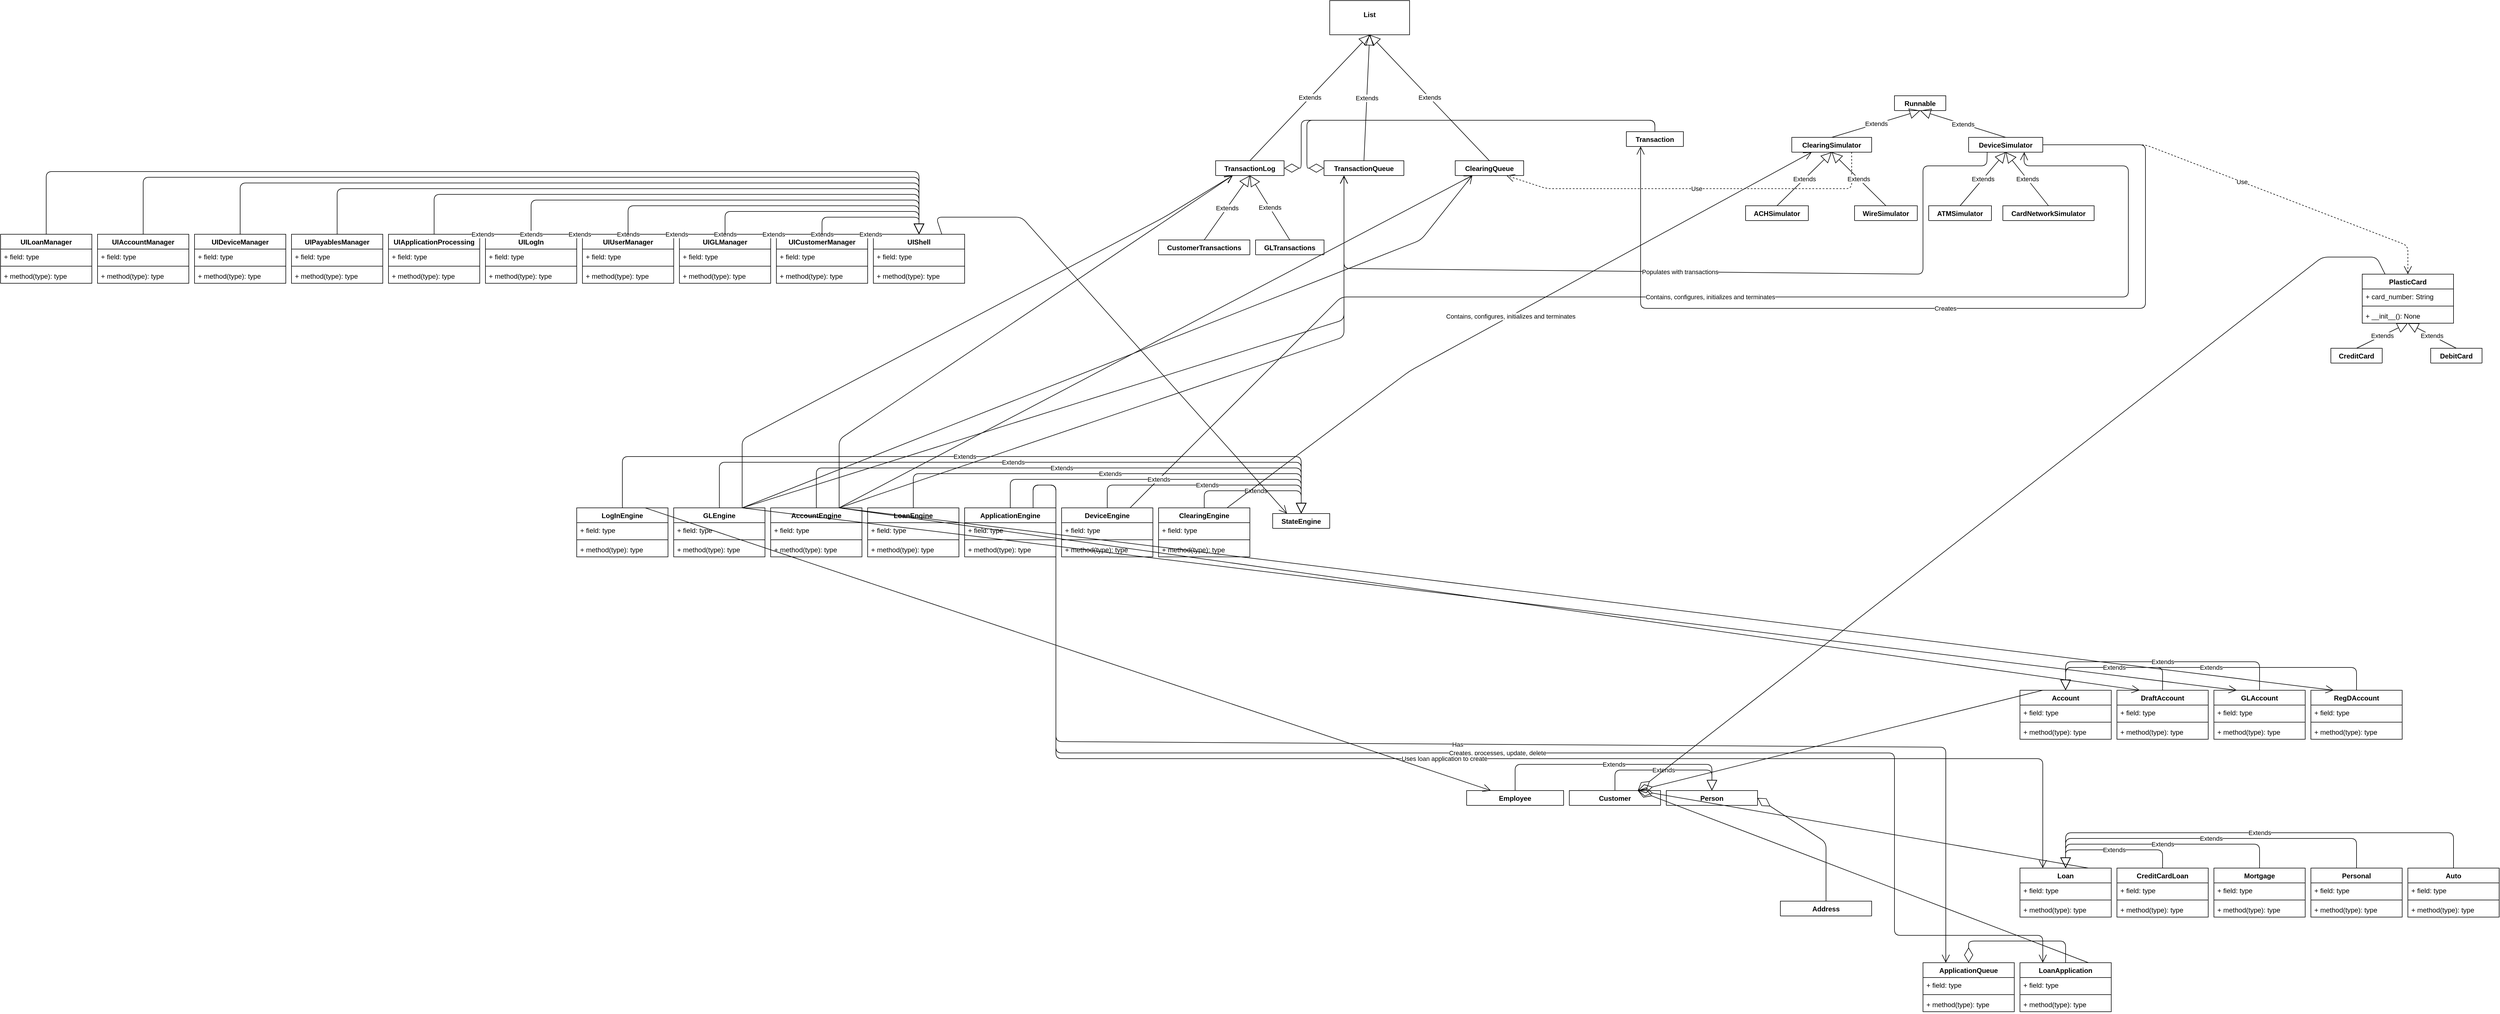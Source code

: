 <mxfile version="14.6.13" type="github">
  <diagram id="C5RBs43oDa-KdzZeNtuy" name="Page-1">
    <mxGraphModel dx="4428" dy="2950" grid="1" gridSize="10" guides="1" tooltips="1" connect="1" arrows="1" fold="1" page="1" pageScale="1" pageWidth="827" pageHeight="1169" math="0" shadow="0">
      <root>
        <mxCell id="WIyWlLk6GJQsqaUBKTNV-0" />
        <mxCell id="WIyWlLk6GJQsqaUBKTNV-1" parent="WIyWlLk6GJQsqaUBKTNV-0" />
        <mxCell id="940IwEZ-EQN5l1AXtLsB-321" value="Contains, configures, initializes and terminates" style="endArrow=open;endFill=1;endSize=12;html=1;entryX=0.75;entryY=1;entryDx=0;entryDy=0;exitX=0.75;exitY=0;exitDx=0;exitDy=0;" edge="1" parent="WIyWlLk6GJQsqaUBKTNV-1" source="940IwEZ-EQN5l1AXtLsB-278" target="940IwEZ-EQN5l1AXtLsB-138">
          <mxGeometry width="160" relative="1" as="geometry">
            <mxPoint x="-80" y="-910" as="sourcePoint" />
            <mxPoint x="80" y="-910" as="targetPoint" />
            <Array as="points">
              <mxPoint x="-350" y="-930" />
              <mxPoint x="90" y="-930" />
              <mxPoint x="1030" y="-930" />
              <mxPoint x="1030" y="-1160" />
              <mxPoint x="847" y="-1160" />
            </Array>
          </mxGeometry>
        </mxCell>
        <mxCell id="zkfFHV4jXpPFQw0GAbJ--0" value="Person" style="swimlane;fontStyle=1;align=center;verticalAlign=top;childLayout=stackLayout;horizontal=1;startSize=26;horizontalStack=0;resizeParent=1;resizeLast=0;collapsible=1;marginBottom=0;rounded=0;shadow=0;strokeWidth=1;" parent="WIyWlLk6GJQsqaUBKTNV-1" vertex="1" collapsed="1">
          <mxGeometry x="220" y="-64" width="160" height="26" as="geometry">
            <mxRectangle x="220" y="-64" width="160" height="358" as="alternateBounds" />
          </mxGeometry>
        </mxCell>
        <mxCell id="zkfFHV4jXpPFQw0GAbJ--1" value="Name" style="text;align=left;verticalAlign=top;spacingLeft=4;spacingRight=4;overflow=hidden;rotatable=0;points=[[0,0.5],[1,0.5]];portConstraint=eastwest;" parent="zkfFHV4jXpPFQw0GAbJ--0" vertex="1">
          <mxGeometry y="26" width="160" height="26" as="geometry" />
        </mxCell>
        <mxCell id="zkfFHV4jXpPFQw0GAbJ--2" value="Phone Number" style="text;align=left;verticalAlign=top;spacingLeft=4;spacingRight=4;overflow=hidden;rotatable=0;points=[[0,0.5],[1,0.5]];portConstraint=eastwest;rounded=0;shadow=0;html=0;" parent="zkfFHV4jXpPFQw0GAbJ--0" vertex="1">
          <mxGeometry y="52" width="160" height="26" as="geometry" />
        </mxCell>
        <mxCell id="zkfFHV4jXpPFQw0GAbJ--3" value="Email Address" style="text;align=left;verticalAlign=top;spacingLeft=4;spacingRight=4;overflow=hidden;rotatable=0;points=[[0,0.5],[1,0.5]];portConstraint=eastwest;rounded=0;shadow=0;html=0;" parent="zkfFHV4jXpPFQw0GAbJ--0" vertex="1">
          <mxGeometry y="78" width="160" height="26" as="geometry" />
        </mxCell>
        <mxCell id="940IwEZ-EQN5l1AXtLsB-31" value="SSN/TIN" style="text;align=left;verticalAlign=top;spacingLeft=4;spacingRight=4;overflow=hidden;rotatable=0;points=[[0,0.5],[1,0.5]];portConstraint=eastwest;rounded=0;shadow=0;html=0;" vertex="1" parent="zkfFHV4jXpPFQw0GAbJ--0">
          <mxGeometry y="104" width="160" height="26" as="geometry" />
        </mxCell>
        <mxCell id="zkfFHV4jXpPFQw0GAbJ--4" value="" style="line;html=1;strokeWidth=1;align=left;verticalAlign=middle;spacingTop=-1;spacingLeft=3;spacingRight=3;rotatable=0;labelPosition=right;points=[];portConstraint=eastwest;" parent="zkfFHV4jXpPFQw0GAbJ--0" vertex="1">
          <mxGeometry y="130" width="160" height="8" as="geometry" />
        </mxCell>
        <mxCell id="zkfFHV4jXpPFQw0GAbJ--5" value="Get Name" style="text;align=left;verticalAlign=top;spacingLeft=4;spacingRight=4;overflow=hidden;rotatable=0;points=[[0,0.5],[1,0.5]];portConstraint=eastwest;" parent="zkfFHV4jXpPFQw0GAbJ--0" vertex="1">
          <mxGeometry y="138" width="160" height="26" as="geometry" />
        </mxCell>
        <mxCell id="940IwEZ-EQN5l1AXtLsB-26" value="Get Phone" style="text;align=left;verticalAlign=top;spacingLeft=4;spacingRight=4;overflow=hidden;rotatable=0;points=[[0,0.5],[1,0.5]];portConstraint=eastwest;" vertex="1" parent="zkfFHV4jXpPFQw0GAbJ--0">
          <mxGeometry y="164" width="160" height="26" as="geometry" />
        </mxCell>
        <mxCell id="940IwEZ-EQN5l1AXtLsB-27" value="Get Email" style="text;align=left;verticalAlign=top;spacingLeft=4;spacingRight=4;overflow=hidden;rotatable=0;points=[[0,0.5],[1,0.5]];portConstraint=eastwest;" vertex="1" parent="zkfFHV4jXpPFQw0GAbJ--0">
          <mxGeometry y="190" width="160" height="26" as="geometry" />
        </mxCell>
        <mxCell id="940IwEZ-EQN5l1AXtLsB-32" value="Get SSN/TIN" style="text;align=left;verticalAlign=top;spacingLeft=4;spacingRight=4;overflow=hidden;rotatable=0;points=[[0,0.5],[1,0.5]];portConstraint=eastwest;" vertex="1" parent="zkfFHV4jXpPFQw0GAbJ--0">
          <mxGeometry y="216" width="160" height="26" as="geometry" />
        </mxCell>
        <mxCell id="940IwEZ-EQN5l1AXtLsB-33" value="Set Name" style="text;align=left;verticalAlign=top;spacingLeft=4;spacingRight=4;overflow=hidden;rotatable=0;points=[[0,0.5],[1,0.5]];portConstraint=eastwest;" vertex="1" parent="zkfFHV4jXpPFQw0GAbJ--0">
          <mxGeometry y="242" width="160" height="26" as="geometry" />
        </mxCell>
        <mxCell id="940IwEZ-EQN5l1AXtLsB-34" value="Set Phone" style="text;align=left;verticalAlign=top;spacingLeft=4;spacingRight=4;overflow=hidden;rotatable=0;points=[[0,0.5],[1,0.5]];portConstraint=eastwest;" vertex="1" parent="zkfFHV4jXpPFQw0GAbJ--0">
          <mxGeometry y="268" width="160" height="26" as="geometry" />
        </mxCell>
        <mxCell id="940IwEZ-EQN5l1AXtLsB-35" value="Set Email" style="text;align=left;verticalAlign=top;spacingLeft=4;spacingRight=4;overflow=hidden;rotatable=0;points=[[0,0.5],[1,0.5]];portConstraint=eastwest;" vertex="1" parent="zkfFHV4jXpPFQw0GAbJ--0">
          <mxGeometry y="294" width="160" height="26" as="geometry" />
        </mxCell>
        <mxCell id="940IwEZ-EQN5l1AXtLsB-36" value="Set SSN/TIN" style="text;align=left;verticalAlign=top;spacingLeft=4;spacingRight=4;overflow=hidden;rotatable=0;points=[[0,0.5],[1,0.5]];portConstraint=eastwest;" vertex="1" parent="zkfFHV4jXpPFQw0GAbJ--0">
          <mxGeometry y="320" width="160" height="26" as="geometry" />
        </mxCell>
        <mxCell id="zkfFHV4jXpPFQw0GAbJ--6" value="Customer" style="swimlane;fontStyle=1;align=center;verticalAlign=top;childLayout=stackLayout;horizontal=1;startSize=26;horizontalStack=0;resizeParent=1;resizeLast=0;collapsible=1;marginBottom=0;rounded=0;shadow=0;strokeWidth=1;" parent="WIyWlLk6GJQsqaUBKTNV-1" vertex="1" collapsed="1">
          <mxGeometry x="50" y="-64" width="160" height="26" as="geometry">
            <mxRectangle x="50" y="-64" width="160" height="436" as="alternateBounds" />
          </mxGeometry>
        </mxCell>
        <mxCell id="zkfFHV4jXpPFQw0GAbJ--7" value="Customer ID" style="text;align=left;verticalAlign=top;spacingLeft=4;spacingRight=4;overflow=hidden;rotatable=0;points=[[0,0.5],[1,0.5]];portConstraint=eastwest;" parent="zkfFHV4jXpPFQw0GAbJ--6" vertex="1">
          <mxGeometry y="26" width="160" height="26" as="geometry" />
        </mxCell>
        <mxCell id="940IwEZ-EQN5l1AXtLsB-39" value="Daily CTR" style="text;align=left;verticalAlign=top;spacingLeft=4;spacingRight=4;overflow=hidden;rotatable=0;points=[[0,0.5],[1,0.5]];portConstraint=eastwest;" vertex="1" parent="zkfFHV4jXpPFQw0GAbJ--6">
          <mxGeometry y="52" width="160" height="26" as="geometry" />
        </mxCell>
        <mxCell id="940IwEZ-EQN5l1AXtLsB-40" value="OFAC Cleared" style="text;align=left;verticalAlign=top;spacingLeft=4;spacingRight=4;overflow=hidden;rotatable=0;points=[[0,0.5],[1,0.5]];portConstraint=eastwest;" vertex="1" parent="zkfFHV4jXpPFQw0GAbJ--6">
          <mxGeometry y="78" width="160" height="26" as="geometry" />
        </mxCell>
        <mxCell id="940IwEZ-EQN5l1AXtLsB-41" value="OFAC Check Date" style="text;align=left;verticalAlign=top;spacingLeft=4;spacingRight=4;overflow=hidden;rotatable=0;points=[[0,0.5],[1,0.5]];portConstraint=eastwest;" vertex="1" parent="zkfFHV4jXpPFQw0GAbJ--6">
          <mxGeometry y="104" width="160" height="26" as="geometry" />
        </mxCell>
        <mxCell id="940IwEZ-EQN5l1AXtLsB-38" value="Credit Score" style="text;align=left;verticalAlign=top;spacingLeft=4;spacingRight=4;overflow=hidden;rotatable=0;points=[[0,0.5],[1,0.5]];portConstraint=eastwest;" vertex="1" parent="zkfFHV4jXpPFQw0GAbJ--6">
          <mxGeometry y="130" width="160" height="26" as="geometry" />
        </mxCell>
        <mxCell id="zkfFHV4jXpPFQw0GAbJ--9" value="" style="line;html=1;strokeWidth=1;align=left;verticalAlign=middle;spacingTop=-1;spacingLeft=3;spacingRight=3;rotatable=0;labelPosition=right;points=[];portConstraint=eastwest;" parent="zkfFHV4jXpPFQw0GAbJ--6" vertex="1">
          <mxGeometry y="156" width="160" height="8" as="geometry" />
        </mxCell>
        <mxCell id="940IwEZ-EQN5l1AXtLsB-44" value="Get Customer ID" style="text;align=left;verticalAlign=top;spacingLeft=4;spacingRight=4;overflow=hidden;rotatable=0;points=[[0,0.5],[1,0.5]];portConstraint=eastwest;" vertex="1" parent="zkfFHV4jXpPFQw0GAbJ--6">
          <mxGeometry y="164" width="160" height="26" as="geometry" />
        </mxCell>
        <mxCell id="940IwEZ-EQN5l1AXtLsB-48" value="Get Daily CTR " style="text;align=left;verticalAlign=top;spacingLeft=4;spacingRight=4;overflow=hidden;rotatable=0;points=[[0,0.5],[1,0.5]];portConstraint=eastwest;" vertex="1" parent="zkfFHV4jXpPFQw0GAbJ--6">
          <mxGeometry y="190" width="160" height="26" as="geometry" />
        </mxCell>
        <mxCell id="940IwEZ-EQN5l1AXtLsB-49" value="Is OFAC Clear" style="text;align=left;verticalAlign=top;spacingLeft=4;spacingRight=4;overflow=hidden;rotatable=0;points=[[0,0.5],[1,0.5]];portConstraint=eastwest;fontStyle=4" vertex="1" parent="zkfFHV4jXpPFQw0GAbJ--6">
          <mxGeometry y="216" width="160" height="26" as="geometry" />
        </mxCell>
        <mxCell id="940IwEZ-EQN5l1AXtLsB-50" value="Get Last OFAC Check" style="text;align=left;verticalAlign=top;spacingLeft=4;spacingRight=4;overflow=hidden;rotatable=0;points=[[0,0.5],[1,0.5]];portConstraint=eastwest;" vertex="1" parent="zkfFHV4jXpPFQw0GAbJ--6">
          <mxGeometry y="242" width="160" height="26" as="geometry" />
        </mxCell>
        <mxCell id="940IwEZ-EQN5l1AXtLsB-52" value="Get Credit Score" style="text;align=left;verticalAlign=top;spacingLeft=4;spacingRight=4;overflow=hidden;rotatable=0;points=[[0,0.5],[1,0.5]];portConstraint=eastwest;" vertex="1" parent="zkfFHV4jXpPFQw0GAbJ--6">
          <mxGeometry y="268" width="160" height="26" as="geometry" />
        </mxCell>
        <mxCell id="940IwEZ-EQN5l1AXtLsB-54" value="Set Daily CTR" style="text;align=left;verticalAlign=top;spacingLeft=4;spacingRight=4;overflow=hidden;rotatable=0;points=[[0,0.5],[1,0.5]];portConstraint=eastwest;" vertex="1" parent="zkfFHV4jXpPFQw0GAbJ--6">
          <mxGeometry y="294" width="160" height="26" as="geometry" />
        </mxCell>
        <mxCell id="940IwEZ-EQN5l1AXtLsB-55" value="Reset Daily CTR" style="text;align=left;verticalAlign=top;spacingLeft=4;spacingRight=4;overflow=hidden;rotatable=0;points=[[0,0.5],[1,0.5]];portConstraint=eastwest;" vertex="1" parent="zkfFHV4jXpPFQw0GAbJ--6">
          <mxGeometry y="320" width="160" height="26" as="geometry" />
        </mxCell>
        <mxCell id="940IwEZ-EQN5l1AXtLsB-56" value="Set OFAC Cleared" style="text;align=left;verticalAlign=top;spacingLeft=4;spacingRight=4;overflow=hidden;rotatable=0;points=[[0,0.5],[1,0.5]];portConstraint=eastwest;" vertex="1" parent="zkfFHV4jXpPFQw0GAbJ--6">
          <mxGeometry y="346" width="160" height="26" as="geometry" />
        </mxCell>
        <mxCell id="940IwEZ-EQN5l1AXtLsB-57" value="Set OFAC Check Date" style="text;align=left;verticalAlign=top;spacingLeft=4;spacingRight=4;overflow=hidden;rotatable=0;points=[[0,0.5],[1,0.5]];portConstraint=eastwest;" vertex="1" parent="zkfFHV4jXpPFQw0GAbJ--6">
          <mxGeometry y="372" width="160" height="26" as="geometry" />
        </mxCell>
        <mxCell id="940IwEZ-EQN5l1AXtLsB-59" value="Set Credit Score" style="text;align=left;verticalAlign=top;spacingLeft=4;spacingRight=4;overflow=hidden;rotatable=0;points=[[0,0.5],[1,0.5]];portConstraint=eastwest;" vertex="1" parent="zkfFHV4jXpPFQw0GAbJ--6">
          <mxGeometry y="398" width="160" height="26" as="geometry" />
        </mxCell>
        <mxCell id="zkfFHV4jXpPFQw0GAbJ--17" value="Address" style="swimlane;fontStyle=1;align=center;verticalAlign=top;childLayout=stackLayout;horizontal=1;startSize=26;horizontalStack=0;resizeParent=1;resizeLast=0;collapsible=1;marginBottom=0;rounded=0;shadow=0;strokeWidth=1;" parent="WIyWlLk6GJQsqaUBKTNV-1" vertex="1" collapsed="1">
          <mxGeometry x="420" y="130" width="160" height="26" as="geometry">
            <mxRectangle x="420" y="130" width="160" height="540" as="alternateBounds" />
          </mxGeometry>
        </mxCell>
        <mxCell id="zkfFHV4jXpPFQw0GAbJ--18" value="+ Street: String" style="text;align=left;verticalAlign=top;spacingLeft=4;spacingRight=4;overflow=hidden;rotatable=0;points=[[0,0.5],[1,0.5]];portConstraint=eastwest;" parent="zkfFHV4jXpPFQw0GAbJ--17" vertex="1">
          <mxGeometry y="26" width="160" height="26" as="geometry" />
        </mxCell>
        <mxCell id="zkfFHV4jXpPFQw0GAbJ--19" value="+ City: String" style="text;align=left;verticalAlign=top;spacingLeft=4;spacingRight=4;overflow=hidden;rotatable=0;points=[[0,0.5],[1,0.5]];portConstraint=eastwest;rounded=0;shadow=0;html=0;" parent="zkfFHV4jXpPFQw0GAbJ--17" vertex="1">
          <mxGeometry y="52" width="160" height="26" as="geometry" />
        </mxCell>
        <mxCell id="zkfFHV4jXpPFQw0GAbJ--20" value="+ State: String" style="text;align=left;verticalAlign=top;spacingLeft=4;spacingRight=4;overflow=hidden;rotatable=0;points=[[0,0.5],[1,0.5]];portConstraint=eastwest;rounded=0;shadow=0;html=0;" parent="zkfFHV4jXpPFQw0GAbJ--17" vertex="1">
          <mxGeometry y="78" width="160" height="26" as="geometry" />
        </mxCell>
        <mxCell id="zkfFHV4jXpPFQw0GAbJ--21" value="+ Postal Code: String" style="text;align=left;verticalAlign=top;spacingLeft=4;spacingRight=4;overflow=hidden;rotatable=0;points=[[0,0.5],[1,0.5]];portConstraint=eastwest;rounded=0;shadow=0;html=0;" parent="zkfFHV4jXpPFQw0GAbJ--17" vertex="1">
          <mxGeometry y="104" width="160" height="26" as="geometry" />
        </mxCell>
        <mxCell id="zkfFHV4jXpPFQw0GAbJ--22" value="+ Country: String" style="text;align=left;verticalAlign=top;spacingLeft=4;spacingRight=4;overflow=hidden;rotatable=0;points=[[0,0.5],[1,0.5]];portConstraint=eastwest;rounded=0;shadow=0;html=0;" parent="zkfFHV4jXpPFQw0GAbJ--17" vertex="1">
          <mxGeometry y="130" width="160" height="26" as="geometry" />
        </mxCell>
        <mxCell id="940IwEZ-EQN5l1AXtLsB-70" value="+ Verified: Boolean" style="text;align=left;verticalAlign=top;spacingLeft=4;spacingRight=4;overflow=hidden;rotatable=0;points=[[0,0.5],[1,0.5]];portConstraint=eastwest;" vertex="1" parent="zkfFHV4jXpPFQw0GAbJ--17">
          <mxGeometry y="156" width="160" height="26" as="geometry" />
        </mxCell>
        <mxCell id="940IwEZ-EQN5l1AXtLsB-71" value="+ Verification Date: Date" style="text;align=left;verticalAlign=top;spacingLeft=4;spacingRight=4;overflow=hidden;rotatable=0;points=[[0,0.5],[1,0.5]];portConstraint=eastwest;" vertex="1" parent="zkfFHV4jXpPFQw0GAbJ--17">
          <mxGeometry y="182" width="160" height="26" as="geometry" />
        </mxCell>
        <mxCell id="zkfFHV4jXpPFQw0GAbJ--23" value="" style="line;html=1;strokeWidth=1;align=left;verticalAlign=middle;spacingTop=-1;spacingLeft=3;spacingRight=3;rotatable=0;labelPosition=right;points=[];portConstraint=eastwest;" parent="zkfFHV4jXpPFQw0GAbJ--17" vertex="1">
          <mxGeometry y="208" width="160" height="8" as="geometry" />
        </mxCell>
        <mxCell id="zkfFHV4jXpPFQw0GAbJ--24" value="+ Verify(): None" style="text;align=left;verticalAlign=top;spacingLeft=4;spacingRight=4;overflow=hidden;rotatable=0;points=[[0,0.5],[1,0.5]];portConstraint=eastwest;" parent="zkfFHV4jXpPFQw0GAbJ--17" vertex="1">
          <mxGeometry y="216" width="160" height="26" as="geometry" />
        </mxCell>
        <mxCell id="zkfFHV4jXpPFQw0GAbJ--25" value="+ Is Verified(): Boolean" style="text;align=left;verticalAlign=top;spacingLeft=4;spacingRight=4;overflow=hidden;rotatable=0;points=[[0,0.5],[1,0.5]];portConstraint=eastwest;fontStyle=0" parent="zkfFHV4jXpPFQw0GAbJ--17" vertex="1">
          <mxGeometry y="242" width="160" height="26" as="geometry" />
        </mxCell>
        <mxCell id="940IwEZ-EQN5l1AXtLsB-60" value="+ Set Street(String): None" style="text;align=left;verticalAlign=top;spacingLeft=4;spacingRight=4;overflow=hidden;rotatable=0;points=[[0,0.5],[1,0.5]];portConstraint=eastwest;" vertex="1" parent="zkfFHV4jXpPFQw0GAbJ--17">
          <mxGeometry y="268" width="160" height="26" as="geometry" />
        </mxCell>
        <mxCell id="940IwEZ-EQN5l1AXtLsB-61" value="+ Set City(String): None" style="text;align=left;verticalAlign=top;spacingLeft=4;spacingRight=4;overflow=hidden;rotatable=0;points=[[0,0.5],[1,0.5]];portConstraint=eastwest;" vertex="1" parent="zkfFHV4jXpPFQw0GAbJ--17">
          <mxGeometry y="294" width="160" height="26" as="geometry" />
        </mxCell>
        <mxCell id="940IwEZ-EQN5l1AXtLsB-62" value="Set State" style="text;align=left;verticalAlign=top;spacingLeft=4;spacingRight=4;overflow=hidden;rotatable=0;points=[[0,0.5],[1,0.5]];portConstraint=eastwest;" vertex="1" parent="zkfFHV4jXpPFQw0GAbJ--17">
          <mxGeometry y="320" width="160" height="26" as="geometry" />
        </mxCell>
        <mxCell id="940IwEZ-EQN5l1AXtLsB-63" value="Set Postal Code" style="text;align=left;verticalAlign=top;spacingLeft=4;spacingRight=4;overflow=hidden;rotatable=0;points=[[0,0.5],[1,0.5]];portConstraint=eastwest;" vertex="1" parent="zkfFHV4jXpPFQw0GAbJ--17">
          <mxGeometry y="346" width="160" height="26" as="geometry" />
        </mxCell>
        <mxCell id="940IwEZ-EQN5l1AXtLsB-64" value="Set Country" style="text;align=left;verticalAlign=top;spacingLeft=4;spacingRight=4;overflow=hidden;rotatable=0;points=[[0,0.5],[1,0.5]];portConstraint=eastwest;" vertex="1" parent="zkfFHV4jXpPFQw0GAbJ--17">
          <mxGeometry y="372" width="160" height="26" as="geometry" />
        </mxCell>
        <mxCell id="940IwEZ-EQN5l1AXtLsB-65" value="Get Street" style="text;align=left;verticalAlign=top;spacingLeft=4;spacingRight=4;overflow=hidden;rotatable=0;points=[[0,0.5],[1,0.5]];portConstraint=eastwest;" vertex="1" parent="zkfFHV4jXpPFQw0GAbJ--17">
          <mxGeometry y="398" width="160" height="26" as="geometry" />
        </mxCell>
        <mxCell id="940IwEZ-EQN5l1AXtLsB-66" value="Get City" style="text;align=left;verticalAlign=top;spacingLeft=4;spacingRight=4;overflow=hidden;rotatable=0;points=[[0,0.5],[1,0.5]];portConstraint=eastwest;" vertex="1" parent="zkfFHV4jXpPFQw0GAbJ--17">
          <mxGeometry y="424" width="160" height="26" as="geometry" />
        </mxCell>
        <mxCell id="940IwEZ-EQN5l1AXtLsB-67" value="Get State" style="text;align=left;verticalAlign=top;spacingLeft=4;spacingRight=4;overflow=hidden;rotatable=0;points=[[0,0.5],[1,0.5]];portConstraint=eastwest;" vertex="1" parent="zkfFHV4jXpPFQw0GAbJ--17">
          <mxGeometry y="450" width="160" height="26" as="geometry" />
        </mxCell>
        <mxCell id="940IwEZ-EQN5l1AXtLsB-68" value="Get Postal Code" style="text;align=left;verticalAlign=top;spacingLeft=4;spacingRight=4;overflow=hidden;rotatable=0;points=[[0,0.5],[1,0.5]];portConstraint=eastwest;" vertex="1" parent="zkfFHV4jXpPFQw0GAbJ--17">
          <mxGeometry y="476" width="160" height="26" as="geometry" />
        </mxCell>
        <mxCell id="940IwEZ-EQN5l1AXtLsB-69" value="Get Country" style="text;align=left;verticalAlign=top;spacingLeft=4;spacingRight=4;overflow=hidden;rotatable=0;points=[[0,0.5],[1,0.5]];portConstraint=eastwest;" vertex="1" parent="zkfFHV4jXpPFQw0GAbJ--17">
          <mxGeometry y="502" width="160" height="26" as="geometry" />
        </mxCell>
        <mxCell id="940IwEZ-EQN5l1AXtLsB-76" value="Loan" style="swimlane;fontStyle=1;align=center;verticalAlign=top;childLayout=stackLayout;horizontal=1;startSize=26;horizontalStack=0;resizeParent=1;resizeParentMax=0;resizeLast=0;collapsible=1;marginBottom=0;" vertex="1" parent="WIyWlLk6GJQsqaUBKTNV-1">
          <mxGeometry x="840" y="72" width="160" height="86" as="geometry" />
        </mxCell>
        <mxCell id="940IwEZ-EQN5l1AXtLsB-77" value="+ field: type" style="text;strokeColor=none;fillColor=none;align=left;verticalAlign=top;spacingLeft=4;spacingRight=4;overflow=hidden;rotatable=0;points=[[0,0.5],[1,0.5]];portConstraint=eastwest;" vertex="1" parent="940IwEZ-EQN5l1AXtLsB-76">
          <mxGeometry y="26" width="160" height="26" as="geometry" />
        </mxCell>
        <mxCell id="940IwEZ-EQN5l1AXtLsB-78" value="" style="line;strokeWidth=1;fillColor=none;align=left;verticalAlign=middle;spacingTop=-1;spacingLeft=3;spacingRight=3;rotatable=0;labelPosition=right;points=[];portConstraint=eastwest;" vertex="1" parent="940IwEZ-EQN5l1AXtLsB-76">
          <mxGeometry y="52" width="160" height="8" as="geometry" />
        </mxCell>
        <mxCell id="940IwEZ-EQN5l1AXtLsB-79" value="+ method(type): type" style="text;strokeColor=none;fillColor=none;align=left;verticalAlign=top;spacingLeft=4;spacingRight=4;overflow=hidden;rotatable=0;points=[[0,0.5],[1,0.5]];portConstraint=eastwest;" vertex="1" parent="940IwEZ-EQN5l1AXtLsB-76">
          <mxGeometry y="60" width="160" height="26" as="geometry" />
        </mxCell>
        <mxCell id="940IwEZ-EQN5l1AXtLsB-84" value="LoanApplication" style="swimlane;fontStyle=1;align=center;verticalAlign=top;childLayout=stackLayout;horizontal=1;startSize=26;horizontalStack=0;resizeParent=1;resizeParentMax=0;resizeLast=0;collapsible=1;marginBottom=0;" vertex="1" parent="WIyWlLk6GJQsqaUBKTNV-1">
          <mxGeometry x="840" y="238" width="160" height="86" as="geometry" />
        </mxCell>
        <mxCell id="940IwEZ-EQN5l1AXtLsB-85" value="+ field: type" style="text;strokeColor=none;fillColor=none;align=left;verticalAlign=top;spacingLeft=4;spacingRight=4;overflow=hidden;rotatable=0;points=[[0,0.5],[1,0.5]];portConstraint=eastwest;" vertex="1" parent="940IwEZ-EQN5l1AXtLsB-84">
          <mxGeometry y="26" width="160" height="26" as="geometry" />
        </mxCell>
        <mxCell id="940IwEZ-EQN5l1AXtLsB-86" value="" style="line;strokeWidth=1;fillColor=none;align=left;verticalAlign=middle;spacingTop=-1;spacingLeft=3;spacingRight=3;rotatable=0;labelPosition=right;points=[];portConstraint=eastwest;" vertex="1" parent="940IwEZ-EQN5l1AXtLsB-84">
          <mxGeometry y="52" width="160" height="8" as="geometry" />
        </mxCell>
        <mxCell id="940IwEZ-EQN5l1AXtLsB-87" value="+ method(type): type" style="text;strokeColor=none;fillColor=none;align=left;verticalAlign=top;spacingLeft=4;spacingRight=4;overflow=hidden;rotatable=0;points=[[0,0.5],[1,0.5]];portConstraint=eastwest;" vertex="1" parent="940IwEZ-EQN5l1AXtLsB-84">
          <mxGeometry y="60" width="160" height="26" as="geometry" />
        </mxCell>
        <mxCell id="zkfFHV4jXpPFQw0GAbJ--13" value="Employee" style="swimlane;fontStyle=1;align=center;verticalAlign=top;childLayout=stackLayout;horizontal=1;startSize=26;horizontalStack=0;resizeParent=1;resizeLast=0;collapsible=1;marginBottom=0;rounded=0;shadow=0;strokeWidth=1;" parent="WIyWlLk6GJQsqaUBKTNV-1" vertex="1" collapsed="1">
          <mxGeometry x="-130" y="-64" width="170" height="26" as="geometry">
            <mxRectangle x="-120" y="-64" width="160" height="690" as="alternateBounds" />
          </mxGeometry>
        </mxCell>
        <mxCell id="zkfFHV4jXpPFQw0GAbJ--14" value="Employee ID" style="text;align=left;verticalAlign=top;spacingLeft=4;spacingRight=4;overflow=hidden;rotatable=0;points=[[0,0.5],[1,0.5]];portConstraint=eastwest;" parent="zkfFHV4jXpPFQw0GAbJ--13" vertex="1">
          <mxGeometry y="26" width="170" height="26" as="geometry" />
        </mxCell>
        <mxCell id="940IwEZ-EQN5l1AXtLsB-1" value="Role" style="text;align=left;verticalAlign=top;spacingLeft=4;spacingRight=4;overflow=hidden;rotatable=0;points=[[0,0.5],[1,0.5]];portConstraint=eastwest;" vertex="1" parent="zkfFHV4jXpPFQw0GAbJ--13">
          <mxGeometry y="52" width="170" height="26" as="geometry" />
        </mxCell>
        <mxCell id="940IwEZ-EQN5l1AXtLsB-2" value="Department" style="text;align=left;verticalAlign=top;spacingLeft=4;spacingRight=4;overflow=hidden;rotatable=0;points=[[0,0.5],[1,0.5]];portConstraint=eastwest;" vertex="1" parent="zkfFHV4jXpPFQw0GAbJ--13">
          <mxGeometry y="78" width="170" height="26" as="geometry" />
        </mxCell>
        <mxCell id="940IwEZ-EQN5l1AXtLsB-3" value="Password Hash" style="text;align=left;verticalAlign=top;spacingLeft=4;spacingRight=4;overflow=hidden;rotatable=0;points=[[0,0.5],[1,0.5]];portConstraint=eastwest;" vertex="1" parent="zkfFHV4jXpPFQw0GAbJ--13">
          <mxGeometry y="104" width="170" height="26" as="geometry" />
        </mxCell>
        <mxCell id="940IwEZ-EQN5l1AXtLsB-4" value="Vault Access" style="text;align=left;verticalAlign=top;spacingLeft=4;spacingRight=4;overflow=hidden;rotatable=0;points=[[0,0.5],[1,0.5]];portConstraint=eastwest;" vertex="1" parent="zkfFHV4jXpPFQw0GAbJ--13">
          <mxGeometry y="130" width="170" height="26" as="geometry" />
        </mxCell>
        <mxCell id="940IwEZ-EQN5l1AXtLsB-5" value="Withdrawal Limit" style="text;align=left;verticalAlign=top;spacingLeft=4;spacingRight=4;overflow=hidden;rotatable=0;points=[[0,0.5],[1,0.5]];portConstraint=eastwest;" vertex="1" parent="zkfFHV4jXpPFQw0GAbJ--13">
          <mxGeometry y="156" width="170" height="26" as="geometry" />
        </mxCell>
        <mxCell id="940IwEZ-EQN5l1AXtLsB-6" value="Deposit Limit" style="text;align=left;verticalAlign=top;spacingLeft=4;spacingRight=4;overflow=hidden;rotatable=0;points=[[0,0.5],[1,0.5]];portConstraint=eastwest;" vertex="1" parent="zkfFHV4jXpPFQw0GAbJ--13">
          <mxGeometry y="182" width="170" height="26" as="geometry" />
        </mxCell>
        <mxCell id="940IwEZ-EQN5l1AXtLsB-7" value="Drawer Balance" style="text;align=left;verticalAlign=top;spacingLeft=4;spacingRight=4;overflow=hidden;rotatable=0;points=[[0,0.5],[1,0.5]];portConstraint=eastwest;" vertex="1" parent="zkfFHV4jXpPFQw0GAbJ--13">
          <mxGeometry y="208" width="170" height="26" as="geometry" />
        </mxCell>
        <mxCell id="940IwEZ-EQN5l1AXtLsB-8" value="Salary" style="text;align=left;verticalAlign=top;spacingLeft=4;spacingRight=4;overflow=hidden;rotatable=0;points=[[0,0.5],[1,0.5]];portConstraint=eastwest;" vertex="1" parent="zkfFHV4jXpPFQw0GAbJ--13">
          <mxGeometry y="234" width="170" height="26" as="geometry" />
        </mxCell>
        <mxCell id="940IwEZ-EQN5l1AXtLsB-9" value="" style="line;html=1;strokeWidth=1;align=left;verticalAlign=middle;spacingTop=-1;spacingLeft=3;spacingRight=3;rotatable=0;labelPosition=right;points=[];portConstraint=eastwest;" vertex="1" parent="zkfFHV4jXpPFQw0GAbJ--13">
          <mxGeometry y="260" width="170" height="8" as="geometry" />
        </mxCell>
        <mxCell id="940IwEZ-EQN5l1AXtLsB-10" value="Get Employee ID" style="text;align=left;verticalAlign=top;spacingLeft=4;spacingRight=4;overflow=hidden;rotatable=0;points=[[0,0.5],[1,0.5]];portConstraint=eastwest;" vertex="1" parent="zkfFHV4jXpPFQw0GAbJ--13">
          <mxGeometry y="268" width="170" height="26" as="geometry" />
        </mxCell>
        <mxCell id="940IwEZ-EQN5l1AXtLsB-11" value="Get Role" style="text;align=left;verticalAlign=top;spacingLeft=4;spacingRight=4;overflow=hidden;rotatable=0;points=[[0,0.5],[1,0.5]];portConstraint=eastwest;" vertex="1" parent="zkfFHV4jXpPFQw0GAbJ--13">
          <mxGeometry y="294" width="170" height="26" as="geometry" />
        </mxCell>
        <mxCell id="940IwEZ-EQN5l1AXtLsB-12" value="Get Department" style="text;align=left;verticalAlign=top;spacingLeft=4;spacingRight=4;overflow=hidden;rotatable=0;points=[[0,0.5],[1,0.5]];portConstraint=eastwest;" vertex="1" parent="zkfFHV4jXpPFQw0GAbJ--13">
          <mxGeometry y="320" width="170" height="26" as="geometry" />
        </mxCell>
        <mxCell id="940IwEZ-EQN5l1AXtLsB-13" value="Has Vault Access" style="text;align=left;verticalAlign=top;spacingLeft=4;spacingRight=4;overflow=hidden;rotatable=0;points=[[0,0.5],[1,0.5]];portConstraint=eastwest;fontStyle=4" vertex="1" parent="zkfFHV4jXpPFQw0GAbJ--13">
          <mxGeometry y="346" width="170" height="26" as="geometry" />
        </mxCell>
        <mxCell id="940IwEZ-EQN5l1AXtLsB-14" value="Get Withdrawal Limit" style="text;align=left;verticalAlign=top;spacingLeft=4;spacingRight=4;overflow=hidden;rotatable=0;points=[[0,0.5],[1,0.5]];portConstraint=eastwest;" vertex="1" parent="zkfFHV4jXpPFQw0GAbJ--13">
          <mxGeometry y="372" width="170" height="26" as="geometry" />
        </mxCell>
        <mxCell id="940IwEZ-EQN5l1AXtLsB-15" value="Get Deposit Limit" style="text;align=left;verticalAlign=top;spacingLeft=4;spacingRight=4;overflow=hidden;rotatable=0;points=[[0,0.5],[1,0.5]];portConstraint=eastwest;" vertex="1" parent="zkfFHV4jXpPFQw0GAbJ--13">
          <mxGeometry y="398" width="170" height="26" as="geometry" />
        </mxCell>
        <mxCell id="940IwEZ-EQN5l1AXtLsB-16" value="Get Drawer Balance" style="text;align=left;verticalAlign=top;spacingLeft=4;spacingRight=4;overflow=hidden;rotatable=0;points=[[0,0.5],[1,0.5]];portConstraint=eastwest;" vertex="1" parent="zkfFHV4jXpPFQw0GAbJ--13">
          <mxGeometry y="424" width="170" height="26" as="geometry" />
        </mxCell>
        <mxCell id="940IwEZ-EQN5l1AXtLsB-17" value="Get Salary" style="text;align=left;verticalAlign=top;spacingLeft=4;spacingRight=4;overflow=hidden;rotatable=0;points=[[0,0.5],[1,0.5]];portConstraint=eastwest;" vertex="1" parent="zkfFHV4jXpPFQw0GAbJ--13">
          <mxGeometry y="450" width="170" height="26" as="geometry" />
        </mxCell>
        <mxCell id="940IwEZ-EQN5l1AXtLsB-18" value="Set Role" style="text;align=left;verticalAlign=top;spacingLeft=4;spacingRight=4;overflow=hidden;rotatable=0;points=[[0,0.5],[1,0.5]];portConstraint=eastwest;" vertex="1" parent="zkfFHV4jXpPFQw0GAbJ--13">
          <mxGeometry y="476" width="170" height="26" as="geometry" />
        </mxCell>
        <mxCell id="940IwEZ-EQN5l1AXtLsB-19" value="Set Department" style="text;align=left;verticalAlign=top;spacingLeft=4;spacingRight=4;overflow=hidden;rotatable=0;points=[[0,0.5],[1,0.5]];portConstraint=eastwest;" vertex="1" parent="zkfFHV4jXpPFQw0GAbJ--13">
          <mxGeometry y="502" width="170" height="26" as="geometry" />
        </mxCell>
        <mxCell id="940IwEZ-EQN5l1AXtLsB-20" value="Set Vault Access" style="text;align=left;verticalAlign=top;spacingLeft=4;spacingRight=4;overflow=hidden;rotatable=0;points=[[0,0.5],[1,0.5]];portConstraint=eastwest;" vertex="1" parent="zkfFHV4jXpPFQw0GAbJ--13">
          <mxGeometry y="528" width="170" height="26" as="geometry" />
        </mxCell>
        <mxCell id="940IwEZ-EQN5l1AXtLsB-21" value="Set Withdrawal Limit" style="text;align=left;verticalAlign=top;spacingLeft=4;spacingRight=4;overflow=hidden;rotatable=0;points=[[0,0.5],[1,0.5]];portConstraint=eastwest;" vertex="1" parent="zkfFHV4jXpPFQw0GAbJ--13">
          <mxGeometry y="554" width="170" height="26" as="geometry" />
        </mxCell>
        <mxCell id="940IwEZ-EQN5l1AXtLsB-22" value="Set Deposit Limit" style="text;align=left;verticalAlign=top;spacingLeft=4;spacingRight=4;overflow=hidden;rotatable=0;points=[[0,0.5],[1,0.5]];portConstraint=eastwest;" vertex="1" parent="zkfFHV4jXpPFQw0GAbJ--13">
          <mxGeometry y="580" width="170" height="26" as="geometry" />
        </mxCell>
        <mxCell id="940IwEZ-EQN5l1AXtLsB-23" value="Buy Vault Cash" style="text;align=left;verticalAlign=top;spacingLeft=4;spacingRight=4;overflow=hidden;rotatable=0;points=[[0,0.5],[1,0.5]];portConstraint=eastwest;" vertex="1" parent="zkfFHV4jXpPFQw0GAbJ--13">
          <mxGeometry y="606" width="170" height="26" as="geometry" />
        </mxCell>
        <mxCell id="940IwEZ-EQN5l1AXtLsB-24" value="Sell Vault Cash" style="text;align=left;verticalAlign=top;spacingLeft=4;spacingRight=4;overflow=hidden;rotatable=0;points=[[0,0.5],[1,0.5]];portConstraint=eastwest;" vertex="1" parent="zkfFHV4jXpPFQw0GAbJ--13">
          <mxGeometry y="632" width="170" height="26" as="geometry" />
        </mxCell>
        <mxCell id="940IwEZ-EQN5l1AXtLsB-25" value="Set Salary" style="text;align=left;verticalAlign=top;spacingLeft=4;spacingRight=4;overflow=hidden;rotatable=0;points=[[0,0.5],[1,0.5]];portConstraint=eastwest;" vertex="1" parent="zkfFHV4jXpPFQw0GAbJ--13">
          <mxGeometry y="658" width="170" height="26" as="geometry" />
        </mxCell>
        <mxCell id="940IwEZ-EQN5l1AXtLsB-110" value="CreditCardLoan" style="swimlane;fontStyle=1;align=center;verticalAlign=top;childLayout=stackLayout;horizontal=1;startSize=26;horizontalStack=0;resizeParent=1;resizeParentMax=0;resizeLast=0;collapsible=1;marginBottom=0;" vertex="1" parent="WIyWlLk6GJQsqaUBKTNV-1">
          <mxGeometry x="1010" y="72" width="160" height="86" as="geometry" />
        </mxCell>
        <mxCell id="940IwEZ-EQN5l1AXtLsB-111" value="+ field: type" style="text;strokeColor=none;fillColor=none;align=left;verticalAlign=top;spacingLeft=4;spacingRight=4;overflow=hidden;rotatable=0;points=[[0,0.5],[1,0.5]];portConstraint=eastwest;" vertex="1" parent="940IwEZ-EQN5l1AXtLsB-110">
          <mxGeometry y="26" width="160" height="26" as="geometry" />
        </mxCell>
        <mxCell id="940IwEZ-EQN5l1AXtLsB-112" value="" style="line;strokeWidth=1;fillColor=none;align=left;verticalAlign=middle;spacingTop=-1;spacingLeft=3;spacingRight=3;rotatable=0;labelPosition=right;points=[];portConstraint=eastwest;" vertex="1" parent="940IwEZ-EQN5l1AXtLsB-110">
          <mxGeometry y="52" width="160" height="8" as="geometry" />
        </mxCell>
        <mxCell id="940IwEZ-EQN5l1AXtLsB-113" value="+ method(type): type" style="text;strokeColor=none;fillColor=none;align=left;verticalAlign=top;spacingLeft=4;spacingRight=4;overflow=hidden;rotatable=0;points=[[0,0.5],[1,0.5]];portConstraint=eastwest;" vertex="1" parent="940IwEZ-EQN5l1AXtLsB-110">
          <mxGeometry y="60" width="160" height="26" as="geometry" />
        </mxCell>
        <mxCell id="940IwEZ-EQN5l1AXtLsB-114" value="Auto" style="swimlane;fontStyle=1;align=center;verticalAlign=top;childLayout=stackLayout;horizontal=1;startSize=26;horizontalStack=0;resizeParent=1;resizeParentMax=0;resizeLast=0;collapsible=1;marginBottom=0;" vertex="1" parent="WIyWlLk6GJQsqaUBKTNV-1">
          <mxGeometry x="1520" y="72" width="160" height="86" as="geometry" />
        </mxCell>
        <mxCell id="940IwEZ-EQN5l1AXtLsB-115" value="+ field: type" style="text;strokeColor=none;fillColor=none;align=left;verticalAlign=top;spacingLeft=4;spacingRight=4;overflow=hidden;rotatable=0;points=[[0,0.5],[1,0.5]];portConstraint=eastwest;" vertex="1" parent="940IwEZ-EQN5l1AXtLsB-114">
          <mxGeometry y="26" width="160" height="26" as="geometry" />
        </mxCell>
        <mxCell id="940IwEZ-EQN5l1AXtLsB-116" value="" style="line;strokeWidth=1;fillColor=none;align=left;verticalAlign=middle;spacingTop=-1;spacingLeft=3;spacingRight=3;rotatable=0;labelPosition=right;points=[];portConstraint=eastwest;" vertex="1" parent="940IwEZ-EQN5l1AXtLsB-114">
          <mxGeometry y="52" width="160" height="8" as="geometry" />
        </mxCell>
        <mxCell id="940IwEZ-EQN5l1AXtLsB-117" value="+ method(type): type" style="text;strokeColor=none;fillColor=none;align=left;verticalAlign=top;spacingLeft=4;spacingRight=4;overflow=hidden;rotatable=0;points=[[0,0.5],[1,0.5]];portConstraint=eastwest;" vertex="1" parent="940IwEZ-EQN5l1AXtLsB-114">
          <mxGeometry y="60" width="160" height="26" as="geometry" />
        </mxCell>
        <mxCell id="940IwEZ-EQN5l1AXtLsB-118" value="Mortgage" style="swimlane;fontStyle=1;align=center;verticalAlign=top;childLayout=stackLayout;horizontal=1;startSize=26;horizontalStack=0;resizeParent=1;resizeParentMax=0;resizeLast=0;collapsible=1;marginBottom=0;" vertex="1" parent="WIyWlLk6GJQsqaUBKTNV-1">
          <mxGeometry x="1180" y="72" width="160" height="86" as="geometry" />
        </mxCell>
        <mxCell id="940IwEZ-EQN5l1AXtLsB-119" value="+ field: type" style="text;strokeColor=none;fillColor=none;align=left;verticalAlign=top;spacingLeft=4;spacingRight=4;overflow=hidden;rotatable=0;points=[[0,0.5],[1,0.5]];portConstraint=eastwest;" vertex="1" parent="940IwEZ-EQN5l1AXtLsB-118">
          <mxGeometry y="26" width="160" height="26" as="geometry" />
        </mxCell>
        <mxCell id="940IwEZ-EQN5l1AXtLsB-120" value="" style="line;strokeWidth=1;fillColor=none;align=left;verticalAlign=middle;spacingTop=-1;spacingLeft=3;spacingRight=3;rotatable=0;labelPosition=right;points=[];portConstraint=eastwest;" vertex="1" parent="940IwEZ-EQN5l1AXtLsB-118">
          <mxGeometry y="52" width="160" height="8" as="geometry" />
        </mxCell>
        <mxCell id="940IwEZ-EQN5l1AXtLsB-121" value="+ method(type): type" style="text;strokeColor=none;fillColor=none;align=left;verticalAlign=top;spacingLeft=4;spacingRight=4;overflow=hidden;rotatable=0;points=[[0,0.5],[1,0.5]];portConstraint=eastwest;" vertex="1" parent="940IwEZ-EQN5l1AXtLsB-118">
          <mxGeometry y="60" width="160" height="26" as="geometry" />
        </mxCell>
        <mxCell id="940IwEZ-EQN5l1AXtLsB-122" value="Personal" style="swimlane;fontStyle=1;align=center;verticalAlign=top;childLayout=stackLayout;horizontal=1;startSize=26;horizontalStack=0;resizeParent=1;resizeParentMax=0;resizeLast=0;collapsible=1;marginBottom=0;" vertex="1" parent="WIyWlLk6GJQsqaUBKTNV-1">
          <mxGeometry x="1350" y="72" width="160" height="86" as="geometry" />
        </mxCell>
        <mxCell id="940IwEZ-EQN5l1AXtLsB-123" value="+ field: type" style="text;strokeColor=none;fillColor=none;align=left;verticalAlign=top;spacingLeft=4;spacingRight=4;overflow=hidden;rotatable=0;points=[[0,0.5],[1,0.5]];portConstraint=eastwest;" vertex="1" parent="940IwEZ-EQN5l1AXtLsB-122">
          <mxGeometry y="26" width="160" height="26" as="geometry" />
        </mxCell>
        <mxCell id="940IwEZ-EQN5l1AXtLsB-124" value="" style="line;strokeWidth=1;fillColor=none;align=left;verticalAlign=middle;spacingTop=-1;spacingLeft=3;spacingRight=3;rotatable=0;labelPosition=right;points=[];portConstraint=eastwest;" vertex="1" parent="940IwEZ-EQN5l1AXtLsB-122">
          <mxGeometry y="52" width="160" height="8" as="geometry" />
        </mxCell>
        <mxCell id="940IwEZ-EQN5l1AXtLsB-125" value="+ method(type): type" style="text;strokeColor=none;fillColor=none;align=left;verticalAlign=top;spacingLeft=4;spacingRight=4;overflow=hidden;rotatable=0;points=[[0,0.5],[1,0.5]];portConstraint=eastwest;" vertex="1" parent="940IwEZ-EQN5l1AXtLsB-122">
          <mxGeometry y="60" width="160" height="26" as="geometry" />
        </mxCell>
        <mxCell id="940IwEZ-EQN5l1AXtLsB-162" value="ClearingQueue" style="swimlane;fontStyle=1;align=center;verticalAlign=top;childLayout=stackLayout;horizontal=1;startSize=26;horizontalStack=0;resizeParent=1;resizeParentMax=0;resizeLast=0;collapsible=1;marginBottom=0;" vertex="1" collapsed="1" parent="WIyWlLk6GJQsqaUBKTNV-1">
          <mxGeometry x="-150" y="-1169" width="120" height="26" as="geometry">
            <mxRectangle x="-380" y="-1140" width="160" height="138" as="alternateBounds" />
          </mxGeometry>
        </mxCell>
        <mxCell id="940IwEZ-EQN5l1AXtLsB-163" value="+ field: type" style="text;strokeColor=none;fillColor=none;align=left;verticalAlign=top;spacingLeft=4;spacingRight=4;overflow=hidden;rotatable=0;points=[[0,0.5],[1,0.5]];portConstraint=eastwest;" vertex="1" parent="940IwEZ-EQN5l1AXtLsB-162">
          <mxGeometry y="26" width="120" height="26" as="geometry" />
        </mxCell>
        <mxCell id="940IwEZ-EQN5l1AXtLsB-164" value="" style="line;strokeWidth=1;fillColor=none;align=left;verticalAlign=middle;spacingTop=-1;spacingLeft=3;spacingRight=3;rotatable=0;labelPosition=right;points=[];portConstraint=eastwest;" vertex="1" parent="940IwEZ-EQN5l1AXtLsB-162">
          <mxGeometry y="52" width="120" height="8" as="geometry" />
        </mxCell>
        <mxCell id="940IwEZ-EQN5l1AXtLsB-370" value="+ __init__(): None" style="text;strokeColor=none;fillColor=none;align=left;verticalAlign=top;spacingLeft=4;spacingRight=4;overflow=hidden;rotatable=0;points=[[0,0.5],[1,0.5]];portConstraint=eastwest;" vertex="1" parent="940IwEZ-EQN5l1AXtLsB-162">
          <mxGeometry y="60" width="120" height="26" as="geometry" />
        </mxCell>
        <mxCell id="940IwEZ-EQN5l1AXtLsB-371" value="+ push_file(File): None" style="text;strokeColor=none;fillColor=none;align=left;verticalAlign=top;spacingLeft=4;spacingRight=4;overflow=hidden;rotatable=0;points=[[0,0.5],[1,0.5]];portConstraint=eastwest;" vertex="1" parent="940IwEZ-EQN5l1AXtLsB-162">
          <mxGeometry y="86" width="120" height="26" as="geometry" />
        </mxCell>
        <mxCell id="940IwEZ-EQN5l1AXtLsB-165" value="+ pop_file(): File" style="text;strokeColor=none;fillColor=none;align=left;verticalAlign=top;spacingLeft=4;spacingRight=4;overflow=hidden;rotatable=0;points=[[0,0.5],[1,0.5]];portConstraint=eastwest;" vertex="1" parent="940IwEZ-EQN5l1AXtLsB-162">
          <mxGeometry y="112" width="120" height="26" as="geometry" />
        </mxCell>
        <mxCell id="940IwEZ-EQN5l1AXtLsB-166" value="TransactionQueue" style="swimlane;fontStyle=1;align=center;verticalAlign=top;childLayout=stackLayout;horizontal=1;startSize=26;horizontalStack=0;resizeParent=1;resizeParentMax=0;resizeLast=0;collapsible=1;marginBottom=0;" vertex="1" collapsed="1" parent="WIyWlLk6GJQsqaUBKTNV-1">
          <mxGeometry x="-380" y="-1169" width="140" height="26" as="geometry">
            <mxRectangle x="150" y="-940" width="160" height="138" as="alternateBounds" />
          </mxGeometry>
        </mxCell>
        <mxCell id="940IwEZ-EQN5l1AXtLsB-167" value="+ field: type" style="text;strokeColor=none;fillColor=none;align=left;verticalAlign=top;spacingLeft=4;spacingRight=4;overflow=hidden;rotatable=0;points=[[0,0.5],[1,0.5]];portConstraint=eastwest;" vertex="1" parent="940IwEZ-EQN5l1AXtLsB-166">
          <mxGeometry y="26" width="140" height="26" as="geometry" />
        </mxCell>
        <mxCell id="940IwEZ-EQN5l1AXtLsB-168" value="" style="line;strokeWidth=1;fillColor=none;align=left;verticalAlign=middle;spacingTop=-1;spacingLeft=3;spacingRight=3;rotatable=0;labelPosition=right;points=[];portConstraint=eastwest;" vertex="1" parent="940IwEZ-EQN5l1AXtLsB-166">
          <mxGeometry y="52" width="140" height="8" as="geometry" />
        </mxCell>
        <mxCell id="940IwEZ-EQN5l1AXtLsB-169" value="+ __init__(): None" style="text;strokeColor=none;fillColor=none;align=left;verticalAlign=top;spacingLeft=4;spacingRight=4;overflow=hidden;rotatable=0;points=[[0,0.5],[1,0.5]];portConstraint=eastwest;" vertex="1" parent="940IwEZ-EQN5l1AXtLsB-166">
          <mxGeometry y="60" width="140" height="26" as="geometry" />
        </mxCell>
        <mxCell id="940IwEZ-EQN5l1AXtLsB-375" value="+ push_transaction(Transaction): None" style="text;strokeColor=none;fillColor=none;align=left;verticalAlign=top;spacingLeft=4;spacingRight=4;overflow=hidden;rotatable=0;points=[[0,0.5],[1,0.5]];portConstraint=eastwest;" vertex="1" parent="940IwEZ-EQN5l1AXtLsB-166">
          <mxGeometry y="86" width="140" height="26" as="geometry" />
        </mxCell>
        <mxCell id="940IwEZ-EQN5l1AXtLsB-376" value="+ pop_transaction(): Transaction" style="text;strokeColor=none;fillColor=none;align=left;verticalAlign=top;spacingLeft=4;spacingRight=4;overflow=hidden;rotatable=0;points=[[0,0.5],[1,0.5]];portConstraint=eastwest;" vertex="1" parent="940IwEZ-EQN5l1AXtLsB-166">
          <mxGeometry y="112" width="140" height="26" as="geometry" />
        </mxCell>
        <mxCell id="940IwEZ-EQN5l1AXtLsB-183" value="Extends" style="endArrow=block;endSize=16;endFill=0;html=1;exitX=0.5;exitY=0;exitDx=0;exitDy=0;entryX=0.5;entryY=0;entryDx=0;entryDy=0;" edge="1" parent="WIyWlLk6GJQsqaUBKTNV-1" source="zkfFHV4jXpPFQw0GAbJ--13" target="zkfFHV4jXpPFQw0GAbJ--0">
          <mxGeometry width="160" relative="1" as="geometry">
            <mxPoint x="30" y="100" as="sourcePoint" />
            <mxPoint x="190" y="100" as="targetPoint" />
            <Array as="points">
              <mxPoint x="-45" y="-110" />
              <mxPoint x="300" y="-110" />
            </Array>
          </mxGeometry>
        </mxCell>
        <mxCell id="940IwEZ-EQN5l1AXtLsB-184" value="Extends" style="endArrow=block;endSize=16;endFill=0;html=1;exitX=0.5;exitY=0;exitDx=0;exitDy=0;" edge="1" parent="WIyWlLk6GJQsqaUBKTNV-1" source="zkfFHV4jXpPFQw0GAbJ--6">
          <mxGeometry width="160" relative="1" as="geometry">
            <mxPoint x="30" y="100" as="sourcePoint" />
            <mxPoint x="300" y="-64" as="targetPoint" />
            <Array as="points">
              <mxPoint x="130" y="-100" />
              <mxPoint x="300" y="-100" />
            </Array>
          </mxGeometry>
        </mxCell>
        <mxCell id="940IwEZ-EQN5l1AXtLsB-187" value="Extends" style="endArrow=block;endSize=16;endFill=0;html=1;exitX=0.5;exitY=0;exitDx=0;exitDy=0;" edge="1" parent="WIyWlLk6GJQsqaUBKTNV-1" source="940IwEZ-EQN5l1AXtLsB-114">
          <mxGeometry width="160" relative="1" as="geometry">
            <mxPoint x="1030" y="20" as="sourcePoint" />
            <mxPoint x="920" y="72" as="targetPoint" />
            <Array as="points">
              <mxPoint x="1600" y="10" />
              <mxPoint x="920" y="10" />
              <mxPoint x="920" y="30" />
            </Array>
          </mxGeometry>
        </mxCell>
        <mxCell id="940IwEZ-EQN5l1AXtLsB-188" value="Extends" style="endArrow=block;endSize=16;endFill=0;html=1;exitX=0.5;exitY=0;exitDx=0;exitDy=0;" edge="1" parent="WIyWlLk6GJQsqaUBKTNV-1" source="940IwEZ-EQN5l1AXtLsB-110">
          <mxGeometry width="160" relative="1" as="geometry">
            <mxPoint x="1030" y="20" as="sourcePoint" />
            <mxPoint x="920" y="72" as="targetPoint" />
            <Array as="points">
              <mxPoint x="1090" y="40" />
              <mxPoint x="920" y="40" />
            </Array>
          </mxGeometry>
        </mxCell>
        <mxCell id="940IwEZ-EQN5l1AXtLsB-189" value="Extends" style="endArrow=block;endSize=16;endFill=0;html=1;exitX=0.5;exitY=0;exitDx=0;exitDy=0;" edge="1" parent="WIyWlLk6GJQsqaUBKTNV-1" source="940IwEZ-EQN5l1AXtLsB-118">
          <mxGeometry width="160" relative="1" as="geometry">
            <mxPoint x="1030" y="20" as="sourcePoint" />
            <mxPoint x="920" y="72" as="targetPoint" />
            <Array as="points">
              <mxPoint x="1260" y="30" />
              <mxPoint x="920" y="30" />
            </Array>
          </mxGeometry>
        </mxCell>
        <mxCell id="940IwEZ-EQN5l1AXtLsB-190" value="Extends" style="endArrow=block;endSize=16;endFill=0;html=1;exitX=0.5;exitY=0;exitDx=0;exitDy=0;entryX=0.5;entryY=0;entryDx=0;entryDy=0;" edge="1" parent="WIyWlLk6GJQsqaUBKTNV-1" source="940IwEZ-EQN5l1AXtLsB-122" target="940IwEZ-EQN5l1AXtLsB-76">
          <mxGeometry width="160" relative="1" as="geometry">
            <mxPoint x="1030" y="20" as="sourcePoint" />
            <mxPoint x="1190" y="20" as="targetPoint" />
            <Array as="points">
              <mxPoint x="1430" y="20" />
              <mxPoint x="920" y="20" />
            </Array>
          </mxGeometry>
        </mxCell>
        <mxCell id="940IwEZ-EQN5l1AXtLsB-237" value="TransactionLog" style="swimlane;fontStyle=1;align=center;verticalAlign=top;childLayout=stackLayout;horizontal=1;startSize=26;horizontalStack=0;resizeParent=1;resizeParentMax=0;resizeLast=0;collapsible=1;marginBottom=0;" vertex="1" collapsed="1" parent="WIyWlLk6GJQsqaUBKTNV-1">
          <mxGeometry x="-570" y="-1169" width="120" height="26" as="geometry">
            <mxRectangle x="600" y="-560" width="160" height="86" as="alternateBounds" />
          </mxGeometry>
        </mxCell>
        <mxCell id="940IwEZ-EQN5l1AXtLsB-238" value="+ field: type" style="text;strokeColor=none;fillColor=none;align=left;verticalAlign=top;spacingLeft=4;spacingRight=4;overflow=hidden;rotatable=0;points=[[0,0.5],[1,0.5]];portConstraint=eastwest;" vertex="1" parent="940IwEZ-EQN5l1AXtLsB-237">
          <mxGeometry y="26" width="120" height="26" as="geometry" />
        </mxCell>
        <mxCell id="940IwEZ-EQN5l1AXtLsB-239" value="" style="line;strokeWidth=1;fillColor=none;align=left;verticalAlign=middle;spacingTop=-1;spacingLeft=3;spacingRight=3;rotatable=0;labelPosition=right;points=[];portConstraint=eastwest;" vertex="1" parent="940IwEZ-EQN5l1AXtLsB-237">
          <mxGeometry y="52" width="120" height="8" as="geometry" />
        </mxCell>
        <mxCell id="940IwEZ-EQN5l1AXtLsB-240" value="+ method(type): type" style="text;strokeColor=none;fillColor=none;align=left;verticalAlign=top;spacingLeft=4;spacingRight=4;overflow=hidden;rotatable=0;points=[[0,0.5],[1,0.5]];portConstraint=eastwest;" vertex="1" parent="940IwEZ-EQN5l1AXtLsB-237">
          <mxGeometry y="60" width="120" height="26" as="geometry" />
        </mxCell>
        <mxCell id="940IwEZ-EQN5l1AXtLsB-244" value="CustomerTransactions" style="swimlane;fontStyle=1;align=center;verticalAlign=top;childLayout=stackLayout;horizontal=1;startSize=26;horizontalStack=0;resizeParent=1;resizeParentMax=0;resizeLast=0;collapsible=1;marginBottom=0;" vertex="1" collapsed="1" parent="WIyWlLk6GJQsqaUBKTNV-1">
          <mxGeometry x="-670" y="-1030" width="160" height="26" as="geometry">
            <mxRectangle x="770" y="-560" width="160" height="86" as="alternateBounds" />
          </mxGeometry>
        </mxCell>
        <mxCell id="940IwEZ-EQN5l1AXtLsB-245" value="+ field: type" style="text;strokeColor=none;fillColor=none;align=left;verticalAlign=top;spacingLeft=4;spacingRight=4;overflow=hidden;rotatable=0;points=[[0,0.5],[1,0.5]];portConstraint=eastwest;" vertex="1" parent="940IwEZ-EQN5l1AXtLsB-244">
          <mxGeometry y="26" width="160" height="26" as="geometry" />
        </mxCell>
        <mxCell id="940IwEZ-EQN5l1AXtLsB-246" value="" style="line;strokeWidth=1;fillColor=none;align=left;verticalAlign=middle;spacingTop=-1;spacingLeft=3;spacingRight=3;rotatable=0;labelPosition=right;points=[];portConstraint=eastwest;" vertex="1" parent="940IwEZ-EQN5l1AXtLsB-244">
          <mxGeometry y="52" width="160" height="8" as="geometry" />
        </mxCell>
        <mxCell id="940IwEZ-EQN5l1AXtLsB-247" value="+ method(type): type" style="text;strokeColor=none;fillColor=none;align=left;verticalAlign=top;spacingLeft=4;spacingRight=4;overflow=hidden;rotatable=0;points=[[0,0.5],[1,0.5]];portConstraint=eastwest;" vertex="1" parent="940IwEZ-EQN5l1AXtLsB-244">
          <mxGeometry y="60" width="160" height="26" as="geometry" />
        </mxCell>
        <mxCell id="940IwEZ-EQN5l1AXtLsB-248" value="GLTransactions" style="swimlane;fontStyle=1;align=center;verticalAlign=top;childLayout=stackLayout;horizontal=1;startSize=26;horizontalStack=0;resizeParent=1;resizeParentMax=0;resizeLast=0;collapsible=1;marginBottom=0;" vertex="1" collapsed="1" parent="WIyWlLk6GJQsqaUBKTNV-1">
          <mxGeometry x="-500" y="-1030" width="120" height="26" as="geometry">
            <mxRectangle x="940" y="-560" width="160" height="86" as="alternateBounds" />
          </mxGeometry>
        </mxCell>
        <mxCell id="940IwEZ-EQN5l1AXtLsB-249" value="+ field: type" style="text;strokeColor=none;fillColor=none;align=left;verticalAlign=top;spacingLeft=4;spacingRight=4;overflow=hidden;rotatable=0;points=[[0,0.5],[1,0.5]];portConstraint=eastwest;" vertex="1" parent="940IwEZ-EQN5l1AXtLsB-248">
          <mxGeometry y="26" width="120" height="26" as="geometry" />
        </mxCell>
        <mxCell id="940IwEZ-EQN5l1AXtLsB-250" value="" style="line;strokeWidth=1;fillColor=none;align=left;verticalAlign=middle;spacingTop=-1;spacingLeft=3;spacingRight=3;rotatable=0;labelPosition=right;points=[];portConstraint=eastwest;" vertex="1" parent="940IwEZ-EQN5l1AXtLsB-248">
          <mxGeometry y="52" width="120" height="8" as="geometry" />
        </mxCell>
        <mxCell id="940IwEZ-EQN5l1AXtLsB-251" value="+ method(type): type" style="text;strokeColor=none;fillColor=none;align=left;verticalAlign=top;spacingLeft=4;spacingRight=4;overflow=hidden;rotatable=0;points=[[0,0.5],[1,0.5]];portConstraint=eastwest;" vertex="1" parent="940IwEZ-EQN5l1AXtLsB-248">
          <mxGeometry y="60" width="120" height="26" as="geometry" />
        </mxCell>
        <mxCell id="940IwEZ-EQN5l1AXtLsB-252" value="Extends" style="endArrow=block;endSize=16;endFill=0;html=1;exitX=0.5;exitY=0;exitDx=0;exitDy=0;entryX=0.5;entryY=1;entryDx=0;entryDy=0;" edge="1" parent="WIyWlLk6GJQsqaUBKTNV-1" source="940IwEZ-EQN5l1AXtLsB-244" target="940IwEZ-EQN5l1AXtLsB-237">
          <mxGeometry width="160" relative="1" as="geometry">
            <mxPoint x="830" y="-400" as="sourcePoint" />
            <mxPoint x="990" y="-400" as="targetPoint" />
            <Array as="points" />
          </mxGeometry>
        </mxCell>
        <mxCell id="940IwEZ-EQN5l1AXtLsB-253" value="Extends" style="endArrow=block;endSize=16;endFill=0;html=1;exitX=0.5;exitY=0;exitDx=0;exitDy=0;entryX=0.5;entryY=1;entryDx=0;entryDy=0;" edge="1" parent="WIyWlLk6GJQsqaUBKTNV-1" source="940IwEZ-EQN5l1AXtLsB-248" target="940IwEZ-EQN5l1AXtLsB-237">
          <mxGeometry width="160" relative="1" as="geometry">
            <mxPoint x="830" y="-400" as="sourcePoint" />
            <mxPoint x="990" y="-400" as="targetPoint" />
            <Array as="points" />
          </mxGeometry>
        </mxCell>
        <mxCell id="940IwEZ-EQN5l1AXtLsB-258" value="StateEngine" style="swimlane;fontStyle=1;align=center;verticalAlign=top;childLayout=stackLayout;horizontal=1;startSize=26;horizontalStack=0;resizeParent=1;resizeParentMax=0;resizeLast=0;collapsible=1;marginBottom=0;" vertex="1" collapsed="1" parent="WIyWlLk6GJQsqaUBKTNV-1">
          <mxGeometry x="-470" y="-550" width="100" height="26" as="geometry">
            <mxRectangle x="-500" y="-560" width="160" height="86" as="alternateBounds" />
          </mxGeometry>
        </mxCell>
        <mxCell id="940IwEZ-EQN5l1AXtLsB-259" value="+ field: type" style="text;strokeColor=none;fillColor=none;align=left;verticalAlign=top;spacingLeft=4;spacingRight=4;overflow=hidden;rotatable=0;points=[[0,0.5],[1,0.5]];portConstraint=eastwest;" vertex="1" parent="940IwEZ-EQN5l1AXtLsB-258">
          <mxGeometry y="26" width="100" height="26" as="geometry" />
        </mxCell>
        <mxCell id="940IwEZ-EQN5l1AXtLsB-260" value="" style="line;strokeWidth=1;fillColor=none;align=left;verticalAlign=middle;spacingTop=-1;spacingLeft=3;spacingRight=3;rotatable=0;labelPosition=right;points=[];portConstraint=eastwest;" vertex="1" parent="940IwEZ-EQN5l1AXtLsB-258">
          <mxGeometry y="52" width="100" height="8" as="geometry" />
        </mxCell>
        <mxCell id="940IwEZ-EQN5l1AXtLsB-261" value="+ __init__(): None" style="text;strokeColor=none;fillColor=none;align=left;verticalAlign=top;spacingLeft=4;spacingRight=4;overflow=hidden;rotatable=0;points=[[0,0.5],[1,0.5]];portConstraint=eastwest;" vertex="1" parent="940IwEZ-EQN5l1AXtLsB-258">
          <mxGeometry y="60" width="100" height="26" as="geometry" />
        </mxCell>
        <mxCell id="940IwEZ-EQN5l1AXtLsB-262" value="ClearingEngine" style="swimlane;fontStyle=1;align=center;verticalAlign=top;childLayout=stackLayout;horizontal=1;startSize=26;horizontalStack=0;resizeParent=1;resizeParentMax=0;resizeLast=0;collapsible=1;marginBottom=0;" vertex="1" parent="WIyWlLk6GJQsqaUBKTNV-1">
          <mxGeometry x="-670" y="-560" width="160" height="86" as="geometry" />
        </mxCell>
        <mxCell id="940IwEZ-EQN5l1AXtLsB-263" value="+ field: type" style="text;strokeColor=none;fillColor=none;align=left;verticalAlign=top;spacingLeft=4;spacingRight=4;overflow=hidden;rotatable=0;points=[[0,0.5],[1,0.5]];portConstraint=eastwest;" vertex="1" parent="940IwEZ-EQN5l1AXtLsB-262">
          <mxGeometry y="26" width="160" height="26" as="geometry" />
        </mxCell>
        <mxCell id="940IwEZ-EQN5l1AXtLsB-264" value="" style="line;strokeWidth=1;fillColor=none;align=left;verticalAlign=middle;spacingTop=-1;spacingLeft=3;spacingRight=3;rotatable=0;labelPosition=right;points=[];portConstraint=eastwest;" vertex="1" parent="940IwEZ-EQN5l1AXtLsB-262">
          <mxGeometry y="52" width="160" height="8" as="geometry" />
        </mxCell>
        <mxCell id="940IwEZ-EQN5l1AXtLsB-265" value="+ method(type): type" style="text;strokeColor=none;fillColor=none;align=left;verticalAlign=top;spacingLeft=4;spacingRight=4;overflow=hidden;rotatable=0;points=[[0,0.5],[1,0.5]];portConstraint=eastwest;" vertex="1" parent="940IwEZ-EQN5l1AXtLsB-262">
          <mxGeometry y="60" width="160" height="26" as="geometry" />
        </mxCell>
        <mxCell id="940IwEZ-EQN5l1AXtLsB-266" value="ApplicationEngine" style="swimlane;fontStyle=1;align=center;verticalAlign=top;childLayout=stackLayout;horizontal=1;startSize=26;horizontalStack=0;resizeParent=1;resizeParentMax=0;resizeLast=0;collapsible=1;marginBottom=0;" vertex="1" parent="WIyWlLk6GJQsqaUBKTNV-1">
          <mxGeometry x="-1010" y="-560" width="160" height="86" as="geometry" />
        </mxCell>
        <mxCell id="940IwEZ-EQN5l1AXtLsB-267" value="+ field: type" style="text;strokeColor=none;fillColor=none;align=left;verticalAlign=top;spacingLeft=4;spacingRight=4;overflow=hidden;rotatable=0;points=[[0,0.5],[1,0.5]];portConstraint=eastwest;" vertex="1" parent="940IwEZ-EQN5l1AXtLsB-266">
          <mxGeometry y="26" width="160" height="26" as="geometry" />
        </mxCell>
        <mxCell id="940IwEZ-EQN5l1AXtLsB-268" value="" style="line;strokeWidth=1;fillColor=none;align=left;verticalAlign=middle;spacingTop=-1;spacingLeft=3;spacingRight=3;rotatable=0;labelPosition=right;points=[];portConstraint=eastwest;" vertex="1" parent="940IwEZ-EQN5l1AXtLsB-266">
          <mxGeometry y="52" width="160" height="8" as="geometry" />
        </mxCell>
        <mxCell id="940IwEZ-EQN5l1AXtLsB-269" value="+ method(type): type" style="text;strokeColor=none;fillColor=none;align=left;verticalAlign=top;spacingLeft=4;spacingRight=4;overflow=hidden;rotatable=0;points=[[0,0.5],[1,0.5]];portConstraint=eastwest;" vertex="1" parent="940IwEZ-EQN5l1AXtLsB-266">
          <mxGeometry y="60" width="160" height="26" as="geometry" />
        </mxCell>
        <mxCell id="940IwEZ-EQN5l1AXtLsB-270" value="LoanEngine" style="swimlane;fontStyle=1;align=center;verticalAlign=top;childLayout=stackLayout;horizontal=1;startSize=26;horizontalStack=0;resizeParent=1;resizeParentMax=0;resizeLast=0;collapsible=1;marginBottom=0;" vertex="1" parent="WIyWlLk6GJQsqaUBKTNV-1">
          <mxGeometry x="-1180" y="-560" width="160" height="86" as="geometry" />
        </mxCell>
        <mxCell id="940IwEZ-EQN5l1AXtLsB-271" value="+ field: type" style="text;strokeColor=none;fillColor=none;align=left;verticalAlign=top;spacingLeft=4;spacingRight=4;overflow=hidden;rotatable=0;points=[[0,0.5],[1,0.5]];portConstraint=eastwest;" vertex="1" parent="940IwEZ-EQN5l1AXtLsB-270">
          <mxGeometry y="26" width="160" height="26" as="geometry" />
        </mxCell>
        <mxCell id="940IwEZ-EQN5l1AXtLsB-272" value="" style="line;strokeWidth=1;fillColor=none;align=left;verticalAlign=middle;spacingTop=-1;spacingLeft=3;spacingRight=3;rotatable=0;labelPosition=right;points=[];portConstraint=eastwest;" vertex="1" parent="940IwEZ-EQN5l1AXtLsB-270">
          <mxGeometry y="52" width="160" height="8" as="geometry" />
        </mxCell>
        <mxCell id="940IwEZ-EQN5l1AXtLsB-273" value="+ method(type): type" style="text;strokeColor=none;fillColor=none;align=left;verticalAlign=top;spacingLeft=4;spacingRight=4;overflow=hidden;rotatable=0;points=[[0,0.5],[1,0.5]];portConstraint=eastwest;" vertex="1" parent="940IwEZ-EQN5l1AXtLsB-270">
          <mxGeometry y="60" width="160" height="26" as="geometry" />
        </mxCell>
        <mxCell id="940IwEZ-EQN5l1AXtLsB-274" value="AccountEngine" style="swimlane;fontStyle=1;align=center;verticalAlign=top;childLayout=stackLayout;horizontal=1;startSize=26;horizontalStack=0;resizeParent=1;resizeParentMax=0;resizeLast=0;collapsible=1;marginBottom=0;" vertex="1" parent="WIyWlLk6GJQsqaUBKTNV-1">
          <mxGeometry x="-1350" y="-560" width="160" height="86" as="geometry" />
        </mxCell>
        <mxCell id="940IwEZ-EQN5l1AXtLsB-275" value="+ field: type" style="text;strokeColor=none;fillColor=none;align=left;verticalAlign=top;spacingLeft=4;spacingRight=4;overflow=hidden;rotatable=0;points=[[0,0.5],[1,0.5]];portConstraint=eastwest;" vertex="1" parent="940IwEZ-EQN5l1AXtLsB-274">
          <mxGeometry y="26" width="160" height="26" as="geometry" />
        </mxCell>
        <mxCell id="940IwEZ-EQN5l1AXtLsB-276" value="" style="line;strokeWidth=1;fillColor=none;align=left;verticalAlign=middle;spacingTop=-1;spacingLeft=3;spacingRight=3;rotatable=0;labelPosition=right;points=[];portConstraint=eastwest;" vertex="1" parent="940IwEZ-EQN5l1AXtLsB-274">
          <mxGeometry y="52" width="160" height="8" as="geometry" />
        </mxCell>
        <mxCell id="940IwEZ-EQN5l1AXtLsB-277" value="+ method(type): type" style="text;strokeColor=none;fillColor=none;align=left;verticalAlign=top;spacingLeft=4;spacingRight=4;overflow=hidden;rotatable=0;points=[[0,0.5],[1,0.5]];portConstraint=eastwest;" vertex="1" parent="940IwEZ-EQN5l1AXtLsB-274">
          <mxGeometry y="60" width="160" height="26" as="geometry" />
        </mxCell>
        <mxCell id="940IwEZ-EQN5l1AXtLsB-278" value="DeviceEngine" style="swimlane;fontStyle=1;align=center;verticalAlign=top;childLayout=stackLayout;horizontal=1;startSize=26;horizontalStack=0;resizeParent=1;resizeParentMax=0;resizeLast=0;collapsible=1;marginBottom=0;" vertex="1" parent="WIyWlLk6GJQsqaUBKTNV-1">
          <mxGeometry x="-840" y="-560" width="160" height="86" as="geometry" />
        </mxCell>
        <mxCell id="940IwEZ-EQN5l1AXtLsB-279" value="+ field: type" style="text;strokeColor=none;fillColor=none;align=left;verticalAlign=top;spacingLeft=4;spacingRight=4;overflow=hidden;rotatable=0;points=[[0,0.5],[1,0.5]];portConstraint=eastwest;" vertex="1" parent="940IwEZ-EQN5l1AXtLsB-278">
          <mxGeometry y="26" width="160" height="26" as="geometry" />
        </mxCell>
        <mxCell id="940IwEZ-EQN5l1AXtLsB-280" value="" style="line;strokeWidth=1;fillColor=none;align=left;verticalAlign=middle;spacingTop=-1;spacingLeft=3;spacingRight=3;rotatable=0;labelPosition=right;points=[];portConstraint=eastwest;" vertex="1" parent="940IwEZ-EQN5l1AXtLsB-278">
          <mxGeometry y="52" width="160" height="8" as="geometry" />
        </mxCell>
        <mxCell id="940IwEZ-EQN5l1AXtLsB-281" value="+ method(type): type" style="text;strokeColor=none;fillColor=none;align=left;verticalAlign=top;spacingLeft=4;spacingRight=4;overflow=hidden;rotatable=0;points=[[0,0.5],[1,0.5]];portConstraint=eastwest;" vertex="1" parent="940IwEZ-EQN5l1AXtLsB-278">
          <mxGeometry y="60" width="160" height="26" as="geometry" />
        </mxCell>
        <mxCell id="940IwEZ-EQN5l1AXtLsB-282" value="Extends" style="endArrow=block;endSize=16;endFill=0;html=1;exitX=0.5;exitY=0;exitDx=0;exitDy=0;entryX=0.5;entryY=0;entryDx=0;entryDy=0;" edge="1" parent="WIyWlLk6GJQsqaUBKTNV-1" source="940IwEZ-EQN5l1AXtLsB-274" target="940IwEZ-EQN5l1AXtLsB-258">
          <mxGeometry width="160" relative="1" as="geometry">
            <mxPoint x="-1190" y="-590" as="sourcePoint" />
            <mxPoint x="-690" y="-720" as="targetPoint" />
            <Array as="points">
              <mxPoint x="-1270" y="-630" />
              <mxPoint x="-420" y="-630" />
            </Array>
          </mxGeometry>
        </mxCell>
        <mxCell id="940IwEZ-EQN5l1AXtLsB-283" value="Extends" style="endArrow=block;endSize=16;endFill=0;html=1;exitX=0.5;exitY=0;exitDx=0;exitDy=0;entryX=0.5;entryY=0;entryDx=0;entryDy=0;" edge="1" parent="WIyWlLk6GJQsqaUBKTNV-1" source="940IwEZ-EQN5l1AXtLsB-270" target="940IwEZ-EQN5l1AXtLsB-258">
          <mxGeometry width="160" relative="1" as="geometry">
            <mxPoint x="-890" y="-550" as="sourcePoint" />
            <mxPoint x="-640" y="-720" as="targetPoint" />
            <Array as="points">
              <mxPoint x="-1100" y="-620" />
              <mxPoint x="-420" y="-620" />
            </Array>
          </mxGeometry>
        </mxCell>
        <mxCell id="940IwEZ-EQN5l1AXtLsB-284" value="Extends" style="endArrow=block;endSize=16;endFill=0;html=1;exitX=0.5;exitY=0;exitDx=0;exitDy=0;entryX=0.5;entryY=0;entryDx=0;entryDy=0;" edge="1" parent="WIyWlLk6GJQsqaUBKTNV-1" source="940IwEZ-EQN5l1AXtLsB-266" target="940IwEZ-EQN5l1AXtLsB-258">
          <mxGeometry width="160" relative="1" as="geometry">
            <mxPoint x="-930" y="-630" as="sourcePoint" />
            <mxPoint x="-710" y="-680" as="targetPoint" />
            <Array as="points">
              <mxPoint x="-930" y="-610" />
              <mxPoint x="-420" y="-610" />
            </Array>
          </mxGeometry>
        </mxCell>
        <mxCell id="940IwEZ-EQN5l1AXtLsB-285" value="Extends" style="endArrow=block;endSize=16;endFill=0;html=1;exitX=0.5;exitY=0;exitDx=0;exitDy=0;entryX=0.5;entryY=0;entryDx=0;entryDy=0;" edge="1" parent="WIyWlLk6GJQsqaUBKTNV-1" source="940IwEZ-EQN5l1AXtLsB-278" target="940IwEZ-EQN5l1AXtLsB-258">
          <mxGeometry width="160" relative="1" as="geometry">
            <mxPoint x="-890" y="-550" as="sourcePoint" />
            <mxPoint x="-510" y="-670" as="targetPoint" />
            <Array as="points">
              <mxPoint x="-760" y="-600" />
              <mxPoint x="-420" y="-600" />
            </Array>
          </mxGeometry>
        </mxCell>
        <mxCell id="940IwEZ-EQN5l1AXtLsB-286" value="Extends" style="endArrow=block;endSize=16;endFill=0;html=1;exitX=0.5;exitY=0;exitDx=0;exitDy=0;entryX=0.5;entryY=0;entryDx=0;entryDy=0;" edge="1" parent="WIyWlLk6GJQsqaUBKTNV-1" source="940IwEZ-EQN5l1AXtLsB-262" target="940IwEZ-EQN5l1AXtLsB-258">
          <mxGeometry width="160" relative="1" as="geometry">
            <mxPoint x="-890" y="-550" as="sourcePoint" />
            <mxPoint x="-730" y="-550" as="targetPoint" />
            <Array as="points">
              <mxPoint x="-590" y="-590" />
              <mxPoint x="-420" y="-590" />
            </Array>
          </mxGeometry>
        </mxCell>
        <mxCell id="940IwEZ-EQN5l1AXtLsB-297" value="" style="endArrow=diamondThin;endFill=0;endSize=24;html=1;exitX=0.5;exitY=0;exitDx=0;exitDy=0;entryX=1;entryY=0.5;entryDx=0;entryDy=0;" edge="1" parent="WIyWlLk6GJQsqaUBKTNV-1" source="zkfFHV4jXpPFQw0GAbJ--17" target="zkfFHV4jXpPFQw0GAbJ--3">
          <mxGeometry width="160" relative="1" as="geometry">
            <mxPoint x="600" y="160" as="sourcePoint" />
            <mxPoint x="760" y="160" as="targetPoint" />
            <Array as="points">
              <mxPoint x="500" y="27" />
            </Array>
          </mxGeometry>
        </mxCell>
        <mxCell id="940IwEZ-EQN5l1AXtLsB-298" value="Transaction" style="swimlane;fontStyle=1;align=center;verticalAlign=top;childLayout=stackLayout;horizontal=1;startSize=26;horizontalStack=0;resizeParent=1;resizeParentMax=0;resizeLast=0;collapsible=1;marginBottom=0;" vertex="1" collapsed="1" parent="WIyWlLk6GJQsqaUBKTNV-1">
          <mxGeometry x="150" y="-1220" width="100" height="26" as="geometry">
            <mxRectangle x="-900" y="-1070" width="160" height="86" as="alternateBounds" />
          </mxGeometry>
        </mxCell>
        <mxCell id="940IwEZ-EQN5l1AXtLsB-299" value="+ field: type" style="text;strokeColor=none;fillColor=none;align=left;verticalAlign=top;spacingLeft=4;spacingRight=4;overflow=hidden;rotatable=0;points=[[0,0.5],[1,0.5]];portConstraint=eastwest;" vertex="1" parent="940IwEZ-EQN5l1AXtLsB-298">
          <mxGeometry y="26" width="100" height="26" as="geometry" />
        </mxCell>
        <mxCell id="940IwEZ-EQN5l1AXtLsB-300" value="" style="line;strokeWidth=1;fillColor=none;align=left;verticalAlign=middle;spacingTop=-1;spacingLeft=3;spacingRight=3;rotatable=0;labelPosition=right;points=[];portConstraint=eastwest;" vertex="1" parent="940IwEZ-EQN5l1AXtLsB-298">
          <mxGeometry y="52" width="100" height="8" as="geometry" />
        </mxCell>
        <mxCell id="940IwEZ-EQN5l1AXtLsB-301" value="+ method(type): type" style="text;strokeColor=none;fillColor=none;align=left;verticalAlign=top;spacingLeft=4;spacingRight=4;overflow=hidden;rotatable=0;points=[[0,0.5],[1,0.5]];portConstraint=eastwest;" vertex="1" parent="940IwEZ-EQN5l1AXtLsB-298">
          <mxGeometry y="60" width="100" height="26" as="geometry" />
        </mxCell>
        <mxCell id="940IwEZ-EQN5l1AXtLsB-302" value="" style="endArrow=diamondThin;endFill=0;endSize=24;html=1;entryX=1;entryY=0.5;entryDx=0;entryDy=0;exitX=0.5;exitY=0;exitDx=0;exitDy=0;" edge="1" parent="WIyWlLk6GJQsqaUBKTNV-1" source="940IwEZ-EQN5l1AXtLsB-298" target="940IwEZ-EQN5l1AXtLsB-237">
          <mxGeometry width="160" relative="1" as="geometry">
            <mxPoint x="580" y="-500" as="sourcePoint" />
            <mxPoint x="740" y="-500" as="targetPoint" />
            <Array as="points">
              <mxPoint x="200" y="-1240" />
              <mxPoint x="-420" y="-1240" />
              <mxPoint x="-420" y="-1156" />
            </Array>
          </mxGeometry>
        </mxCell>
        <mxCell id="940IwEZ-EQN5l1AXtLsB-305" value="Use" style="endArrow=open;endSize=12;dashed=1;html=1;exitX=0.75;exitY=1;exitDx=0;exitDy=0;entryX=0.75;entryY=1;entryDx=0;entryDy=0;" edge="1" parent="WIyWlLk6GJQsqaUBKTNV-1" source="940IwEZ-EQN5l1AXtLsB-150" target="940IwEZ-EQN5l1AXtLsB-162">
          <mxGeometry width="160" relative="1" as="geometry">
            <mxPoint x="-50" y="-1040" as="sourcePoint" />
            <mxPoint x="110" y="-1040" as="targetPoint" />
            <Array as="points">
              <mxPoint x="545" y="-1120" />
              <mxPoint x="10" y="-1120" />
            </Array>
          </mxGeometry>
        </mxCell>
        <mxCell id="940IwEZ-EQN5l1AXtLsB-309" value="ApplicationQueue" style="swimlane;fontStyle=1;align=center;verticalAlign=top;childLayout=stackLayout;horizontal=1;startSize=26;horizontalStack=0;resizeParent=1;resizeParentMax=0;resizeLast=0;collapsible=1;marginBottom=0;" vertex="1" parent="WIyWlLk6GJQsqaUBKTNV-1">
          <mxGeometry x="670" y="238" width="160" height="86" as="geometry" />
        </mxCell>
        <mxCell id="940IwEZ-EQN5l1AXtLsB-310" value="+ field: type" style="text;strokeColor=none;fillColor=none;align=left;verticalAlign=top;spacingLeft=4;spacingRight=4;overflow=hidden;rotatable=0;points=[[0,0.5],[1,0.5]];portConstraint=eastwest;" vertex="1" parent="940IwEZ-EQN5l1AXtLsB-309">
          <mxGeometry y="26" width="160" height="26" as="geometry" />
        </mxCell>
        <mxCell id="940IwEZ-EQN5l1AXtLsB-311" value="" style="line;strokeWidth=1;fillColor=none;align=left;verticalAlign=middle;spacingTop=-1;spacingLeft=3;spacingRight=3;rotatable=0;labelPosition=right;points=[];portConstraint=eastwest;" vertex="1" parent="940IwEZ-EQN5l1AXtLsB-309">
          <mxGeometry y="52" width="160" height="8" as="geometry" />
        </mxCell>
        <mxCell id="940IwEZ-EQN5l1AXtLsB-312" value="+ method(type): type" style="text;strokeColor=none;fillColor=none;align=left;verticalAlign=top;spacingLeft=4;spacingRight=4;overflow=hidden;rotatable=0;points=[[0,0.5],[1,0.5]];portConstraint=eastwest;" vertex="1" parent="940IwEZ-EQN5l1AXtLsB-309">
          <mxGeometry y="60" width="160" height="26" as="geometry" />
        </mxCell>
        <mxCell id="940IwEZ-EQN5l1AXtLsB-320" value="" style="endArrow=diamondThin;endFill=0;endSize=24;html=1;entryX=0.5;entryY=0;entryDx=0;entryDy=0;exitX=0.5;exitY=0;exitDx=0;exitDy=0;" edge="1" parent="WIyWlLk6GJQsqaUBKTNV-1" source="940IwEZ-EQN5l1AXtLsB-84" target="940IwEZ-EQN5l1AXtLsB-309">
          <mxGeometry width="160" relative="1" as="geometry">
            <mxPoint x="770" y="250" as="sourcePoint" />
            <mxPoint x="930" y="250" as="targetPoint" />
            <Array as="points">
              <mxPoint x="920" y="200" />
              <mxPoint x="750" y="200" />
            </Array>
          </mxGeometry>
        </mxCell>
        <mxCell id="940IwEZ-EQN5l1AXtLsB-322" value="Contains, configures, initializes and terminates" style="endArrow=open;endFill=1;endSize=12;html=1;entryX=0.25;entryY=1;entryDx=0;entryDy=0;exitX=0.75;exitY=0;exitDx=0;exitDy=0;" edge="1" parent="WIyWlLk6GJQsqaUBKTNV-1" source="940IwEZ-EQN5l1AXtLsB-262" target="940IwEZ-EQN5l1AXtLsB-150">
          <mxGeometry width="160" relative="1" as="geometry">
            <mxPoint x="-710" y="-550" as="sourcePoint" />
            <mxPoint x="410" y="-990" as="targetPoint" />
            <Array as="points">
              <mxPoint x="-230" y="-800" />
            </Array>
          </mxGeometry>
        </mxCell>
        <mxCell id="940IwEZ-EQN5l1AXtLsB-323" value="Creates, processes, update, delete" style="endArrow=open;endFill=1;endSize=12;html=1;entryX=0.25;entryY=0;entryDx=0;entryDy=0;exitX=0.75;exitY=0;exitDx=0;exitDy=0;" edge="1" parent="WIyWlLk6GJQsqaUBKTNV-1" source="940IwEZ-EQN5l1AXtLsB-266" target="940IwEZ-EQN5l1AXtLsB-84">
          <mxGeometry width="160" relative="1" as="geometry">
            <mxPoint x="410" y="240" as="sourcePoint" />
            <mxPoint x="570" y="240" as="targetPoint" />
            <Array as="points">
              <mxPoint x="-890" y="-600" />
              <mxPoint x="-850" y="-600" />
              <mxPoint x="-850" y="-130" />
              <mxPoint x="620" y="-130" />
              <mxPoint x="620" y="190" />
              <mxPoint x="880" y="190" />
            </Array>
          </mxGeometry>
        </mxCell>
        <mxCell id="940IwEZ-EQN5l1AXtLsB-324" value="Has" style="endArrow=open;endFill=1;endSize=12;html=1;entryX=0.25;entryY=0;entryDx=0;entryDy=0;exitX=0.75;exitY=0;exitDx=0;exitDy=0;" edge="1" parent="WIyWlLk6GJQsqaUBKTNV-1" source="940IwEZ-EQN5l1AXtLsB-266" target="940IwEZ-EQN5l1AXtLsB-309">
          <mxGeometry width="160" relative="1" as="geometry">
            <mxPoint x="430" y="420" as="sourcePoint" />
            <mxPoint x="590" y="420" as="targetPoint" />
            <Array as="points">
              <mxPoint x="-890" y="-600" />
              <mxPoint x="-850" y="-600" />
              <mxPoint x="-850" y="-150" />
              <mxPoint x="710" y="-140" />
            </Array>
          </mxGeometry>
        </mxCell>
        <mxCell id="940IwEZ-EQN5l1AXtLsB-325" value="Uses loan application to create" style="endArrow=open;endFill=1;endSize=12;html=1;entryX=0.25;entryY=0;entryDx=0;entryDy=0;exitX=0.75;exitY=0;exitDx=0;exitDy=0;" edge="1" parent="WIyWlLk6GJQsqaUBKTNV-1" source="940IwEZ-EQN5l1AXtLsB-266" target="940IwEZ-EQN5l1AXtLsB-76">
          <mxGeometry width="160" relative="1" as="geometry">
            <mxPoint x="1010" y="90" as="sourcePoint" />
            <mxPoint x="1170" y="90" as="targetPoint" />
            <Array as="points">
              <mxPoint x="-890" y="-600" />
              <mxPoint x="-850" y="-600" />
              <mxPoint x="-850" y="-120" />
              <mxPoint x="880" y="-120" />
            </Array>
          </mxGeometry>
        </mxCell>
        <mxCell id="940IwEZ-EQN5l1AXtLsB-327" value="" style="endArrow=diamondThin;endFill=0;endSize=24;html=1;exitX=0.5;exitY=0;exitDx=0;exitDy=0;entryX=0;entryY=0.5;entryDx=0;entryDy=0;" edge="1" parent="WIyWlLk6GJQsqaUBKTNV-1" source="940IwEZ-EQN5l1AXtLsB-298" target="940IwEZ-EQN5l1AXtLsB-166">
          <mxGeometry width="160" relative="1" as="geometry">
            <mxPoint x="440" y="-750" as="sourcePoint" />
            <mxPoint x="320" y="-960" as="targetPoint" />
            <Array as="points">
              <mxPoint x="200" y="-1240" />
              <mxPoint x="-410" y="-1240" />
              <mxPoint x="-410" y="-1156" />
            </Array>
          </mxGeometry>
        </mxCell>
        <mxCell id="940IwEZ-EQN5l1AXtLsB-328" value="Creates" style="endArrow=open;endFill=1;endSize=12;html=1;exitX=1;exitY=0.5;exitDx=0;exitDy=0;entryX=0.25;entryY=1;entryDx=0;entryDy=0;" edge="1" parent="WIyWlLk6GJQsqaUBKTNV-1" source="940IwEZ-EQN5l1AXtLsB-138" target="940IwEZ-EQN5l1AXtLsB-298">
          <mxGeometry width="160" relative="1" as="geometry">
            <mxPoint x="440" y="-750" as="sourcePoint" />
            <mxPoint x="-740" y="-950" as="targetPoint" />
            <Array as="points">
              <mxPoint x="1060" y="-1197" />
              <mxPoint x="1060" y="-910" />
              <mxPoint x="175" y="-910" />
            </Array>
          </mxGeometry>
        </mxCell>
        <mxCell id="940IwEZ-EQN5l1AXtLsB-330" value="Populates with transactions" style="endArrow=open;endFill=1;endSize=12;html=1;entryX=0.25;entryY=1;entryDx=0;entryDy=0;exitX=0.25;exitY=1;exitDx=0;exitDy=0;" edge="1" parent="WIyWlLk6GJQsqaUBKTNV-1" source="940IwEZ-EQN5l1AXtLsB-138" target="940IwEZ-EQN5l1AXtLsB-166">
          <mxGeometry width="160" relative="1" as="geometry">
            <mxPoint x="400" y="-890" as="sourcePoint" />
            <mxPoint x="560" y="-890" as="targetPoint" />
            <Array as="points">
              <mxPoint x="782" y="-1160" />
              <mxPoint x="670" y="-1160" />
              <mxPoint x="670" y="-970" />
              <mxPoint x="-345" y="-980" />
            </Array>
          </mxGeometry>
        </mxCell>
        <mxCell id="940IwEZ-EQN5l1AXtLsB-331" value="" style="endArrow=open;endFill=1;endSize=12;html=1;entryX=0.25;entryY=1;entryDx=0;entryDy=0;exitX=0.75;exitY=0;exitDx=0;exitDy=0;" edge="1" parent="WIyWlLk6GJQsqaUBKTNV-1" source="940IwEZ-EQN5l1AXtLsB-274" target="940IwEZ-EQN5l1AXtLsB-237">
          <mxGeometry width="160" relative="1" as="geometry">
            <mxPoint x="310" y="-580" as="sourcePoint" />
            <mxPoint x="470" y="-580" as="targetPoint" />
            <Array as="points">
              <mxPoint x="-1230" y="-680" />
            </Array>
          </mxGeometry>
        </mxCell>
        <mxCell id="940IwEZ-EQN5l1AXtLsB-332" value="GLEngine" style="swimlane;fontStyle=1;align=center;verticalAlign=top;childLayout=stackLayout;horizontal=1;startSize=26;horizontalStack=0;resizeParent=1;resizeParentMax=0;resizeLast=0;collapsible=1;marginBottom=0;" vertex="1" parent="WIyWlLk6GJQsqaUBKTNV-1">
          <mxGeometry x="-1520" y="-560" width="160" height="86" as="geometry" />
        </mxCell>
        <mxCell id="940IwEZ-EQN5l1AXtLsB-333" value="+ field: type" style="text;strokeColor=none;fillColor=none;align=left;verticalAlign=top;spacingLeft=4;spacingRight=4;overflow=hidden;rotatable=0;points=[[0,0.5],[1,0.5]];portConstraint=eastwest;" vertex="1" parent="940IwEZ-EQN5l1AXtLsB-332">
          <mxGeometry y="26" width="160" height="26" as="geometry" />
        </mxCell>
        <mxCell id="940IwEZ-EQN5l1AXtLsB-334" value="" style="line;strokeWidth=1;fillColor=none;align=left;verticalAlign=middle;spacingTop=-1;spacingLeft=3;spacingRight=3;rotatable=0;labelPosition=right;points=[];portConstraint=eastwest;" vertex="1" parent="940IwEZ-EQN5l1AXtLsB-332">
          <mxGeometry y="52" width="160" height="8" as="geometry" />
        </mxCell>
        <mxCell id="940IwEZ-EQN5l1AXtLsB-335" value="+ method(type): type" style="text;strokeColor=none;fillColor=none;align=left;verticalAlign=top;spacingLeft=4;spacingRight=4;overflow=hidden;rotatable=0;points=[[0,0.5],[1,0.5]];portConstraint=eastwest;" vertex="1" parent="940IwEZ-EQN5l1AXtLsB-332">
          <mxGeometry y="60" width="160" height="26" as="geometry" />
        </mxCell>
        <mxCell id="940IwEZ-EQN5l1AXtLsB-336" value="Extends" style="endArrow=block;endSize=16;endFill=0;html=1;exitX=0.5;exitY=0;exitDx=0;exitDy=0;entryX=0.5;entryY=0;entryDx=0;entryDy=0;" edge="1" parent="WIyWlLk6GJQsqaUBKTNV-1" source="940IwEZ-EQN5l1AXtLsB-332" target="940IwEZ-EQN5l1AXtLsB-258">
          <mxGeometry width="160" relative="1" as="geometry">
            <mxPoint x="-1130" y="-570" as="sourcePoint" />
            <mxPoint x="-970" y="-570" as="targetPoint" />
            <Array as="points">
              <mxPoint x="-1440" y="-640" />
              <mxPoint x="-420" y="-640" />
            </Array>
          </mxGeometry>
        </mxCell>
        <mxCell id="940IwEZ-EQN5l1AXtLsB-337" value="" style="endArrow=open;endFill=1;endSize=12;html=1;exitX=0.75;exitY=0;exitDx=0;exitDy=0;entryX=0.25;entryY=1;entryDx=0;entryDy=0;" edge="1" parent="WIyWlLk6GJQsqaUBKTNV-1" source="940IwEZ-EQN5l1AXtLsB-332" target="940IwEZ-EQN5l1AXtLsB-237">
          <mxGeometry width="160" relative="1" as="geometry">
            <mxPoint x="-870" y="-570" as="sourcePoint" />
            <mxPoint x="-710" y="-570" as="targetPoint" />
            <Array as="points">
              <mxPoint x="-1400" y="-680" />
              <mxPoint x="-660" y="-1070" />
            </Array>
          </mxGeometry>
        </mxCell>
        <mxCell id="940IwEZ-EQN5l1AXtLsB-338" value="" style="endArrow=open;endFill=1;endSize=12;html=1;exitX=0.75;exitY=0;exitDx=0;exitDy=0;entryX=0.25;entryY=1;entryDx=0;entryDy=0;" edge="1" parent="WIyWlLk6GJQsqaUBKTNV-1" source="940IwEZ-EQN5l1AXtLsB-274" target="940IwEZ-EQN5l1AXtLsB-162">
          <mxGeometry width="160" relative="1" as="geometry">
            <mxPoint x="-1020" y="-770" as="sourcePoint" />
            <mxPoint x="-860" y="-770" as="targetPoint" />
            <Array as="points" />
          </mxGeometry>
        </mxCell>
        <mxCell id="940IwEZ-EQN5l1AXtLsB-339" value="" style="endArrow=open;endFill=1;endSize=12;html=1;exitX=0.75;exitY=0;exitDx=0;exitDy=0;entryX=0.25;entryY=1;entryDx=0;entryDy=0;" edge="1" parent="WIyWlLk6GJQsqaUBKTNV-1" source="940IwEZ-EQN5l1AXtLsB-274" target="940IwEZ-EQN5l1AXtLsB-166">
          <mxGeometry width="160" relative="1" as="geometry">
            <mxPoint x="-960" y="-680" as="sourcePoint" />
            <mxPoint x="-800" y="-680" as="targetPoint" />
            <Array as="points">
              <mxPoint x="-345" y="-860" />
            </Array>
          </mxGeometry>
        </mxCell>
        <mxCell id="940IwEZ-EQN5l1AXtLsB-340" value="" style="endArrow=open;endFill=1;endSize=12;html=1;exitX=0.75;exitY=0;exitDx=0;exitDy=0;entryX=0.25;entryY=1;entryDx=0;entryDy=0;" edge="1" parent="WIyWlLk6GJQsqaUBKTNV-1" source="940IwEZ-EQN5l1AXtLsB-332" target="940IwEZ-EQN5l1AXtLsB-162">
          <mxGeometry width="160" relative="1" as="geometry">
            <mxPoint x="-990" y="-710" as="sourcePoint" />
            <mxPoint x="-830" y="-710" as="targetPoint" />
            <Array as="points">
              <mxPoint x="-210" y="-1030" />
            </Array>
          </mxGeometry>
        </mxCell>
        <mxCell id="940IwEZ-EQN5l1AXtLsB-341" value="" style="endArrow=open;endFill=1;endSize=12;html=1;entryX=0.25;entryY=1;entryDx=0;entryDy=0;exitX=0.75;exitY=0;exitDx=0;exitDy=0;" edge="1" parent="WIyWlLk6GJQsqaUBKTNV-1" source="940IwEZ-EQN5l1AXtLsB-332" target="940IwEZ-EQN5l1AXtLsB-166">
          <mxGeometry width="160" relative="1" as="geometry">
            <mxPoint x="-780" y="-1160" as="sourcePoint" />
            <mxPoint x="-620" y="-1160" as="targetPoint" />
            <Array as="points">
              <mxPoint x="-345" y="-890" />
              <mxPoint x="-345" y="-980" />
            </Array>
          </mxGeometry>
        </mxCell>
        <mxCell id="940IwEZ-EQN5l1AXtLsB-343" value="" style="group" vertex="1" connectable="0" parent="WIyWlLk6GJQsqaUBKTNV-1">
          <mxGeometry x="840" y="-290" width="670" height="136" as="geometry" />
        </mxCell>
        <mxCell id="940IwEZ-EQN5l1AXtLsB-72" value="Account" style="swimlane;fontStyle=1;align=center;verticalAlign=top;childLayout=stackLayout;horizontal=1;startSize=26;horizontalStack=0;resizeParent=1;resizeParentMax=0;resizeLast=0;collapsible=1;marginBottom=0;" vertex="1" parent="940IwEZ-EQN5l1AXtLsB-343">
          <mxGeometry y="50" width="160" height="86" as="geometry" />
        </mxCell>
        <mxCell id="940IwEZ-EQN5l1AXtLsB-73" value="+ field: type" style="text;strokeColor=none;fillColor=none;align=left;verticalAlign=top;spacingLeft=4;spacingRight=4;overflow=hidden;rotatable=0;points=[[0,0.5],[1,0.5]];portConstraint=eastwest;" vertex="1" parent="940IwEZ-EQN5l1AXtLsB-72">
          <mxGeometry y="26" width="160" height="26" as="geometry" />
        </mxCell>
        <mxCell id="940IwEZ-EQN5l1AXtLsB-74" value="" style="line;strokeWidth=1;fillColor=none;align=left;verticalAlign=middle;spacingTop=-1;spacingLeft=3;spacingRight=3;rotatable=0;labelPosition=right;points=[];portConstraint=eastwest;" vertex="1" parent="940IwEZ-EQN5l1AXtLsB-72">
          <mxGeometry y="52" width="160" height="8" as="geometry" />
        </mxCell>
        <mxCell id="940IwEZ-EQN5l1AXtLsB-75" value="+ method(type): type" style="text;strokeColor=none;fillColor=none;align=left;verticalAlign=top;spacingLeft=4;spacingRight=4;overflow=hidden;rotatable=0;points=[[0,0.5],[1,0.5]];portConstraint=eastwest;" vertex="1" parent="940IwEZ-EQN5l1AXtLsB-72">
          <mxGeometry y="60" width="160" height="26" as="geometry" />
        </mxCell>
        <mxCell id="940IwEZ-EQN5l1AXtLsB-98" value="DraftAccount" style="swimlane;fontStyle=1;align=center;verticalAlign=top;childLayout=stackLayout;horizontal=1;startSize=26;horizontalStack=0;resizeParent=1;resizeParentMax=0;resizeLast=0;collapsible=1;marginBottom=0;" vertex="1" parent="940IwEZ-EQN5l1AXtLsB-343">
          <mxGeometry x="170" y="50" width="160" height="86" as="geometry" />
        </mxCell>
        <mxCell id="940IwEZ-EQN5l1AXtLsB-99" value="+ field: type" style="text;strokeColor=none;fillColor=none;align=left;verticalAlign=top;spacingLeft=4;spacingRight=4;overflow=hidden;rotatable=0;points=[[0,0.5],[1,0.5]];portConstraint=eastwest;" vertex="1" parent="940IwEZ-EQN5l1AXtLsB-98">
          <mxGeometry y="26" width="160" height="26" as="geometry" />
        </mxCell>
        <mxCell id="940IwEZ-EQN5l1AXtLsB-100" value="" style="line;strokeWidth=1;fillColor=none;align=left;verticalAlign=middle;spacingTop=-1;spacingLeft=3;spacingRight=3;rotatable=0;labelPosition=right;points=[];portConstraint=eastwest;" vertex="1" parent="940IwEZ-EQN5l1AXtLsB-98">
          <mxGeometry y="52" width="160" height="8" as="geometry" />
        </mxCell>
        <mxCell id="940IwEZ-EQN5l1AXtLsB-101" value="+ method(type): type" style="text;strokeColor=none;fillColor=none;align=left;verticalAlign=top;spacingLeft=4;spacingRight=4;overflow=hidden;rotatable=0;points=[[0,0.5],[1,0.5]];portConstraint=eastwest;" vertex="1" parent="940IwEZ-EQN5l1AXtLsB-98">
          <mxGeometry y="60" width="160" height="26" as="geometry" />
        </mxCell>
        <mxCell id="940IwEZ-EQN5l1AXtLsB-102" value="RegDAccount" style="swimlane;fontStyle=1;align=center;verticalAlign=top;childLayout=stackLayout;horizontal=1;startSize=26;horizontalStack=0;resizeParent=1;resizeParentMax=0;resizeLast=0;collapsible=1;marginBottom=0;" vertex="1" parent="940IwEZ-EQN5l1AXtLsB-343">
          <mxGeometry x="510" y="50" width="160" height="86" as="geometry" />
        </mxCell>
        <mxCell id="940IwEZ-EQN5l1AXtLsB-103" value="+ field: type" style="text;strokeColor=none;fillColor=none;align=left;verticalAlign=top;spacingLeft=4;spacingRight=4;overflow=hidden;rotatable=0;points=[[0,0.5],[1,0.5]];portConstraint=eastwest;" vertex="1" parent="940IwEZ-EQN5l1AXtLsB-102">
          <mxGeometry y="26" width="160" height="26" as="geometry" />
        </mxCell>
        <mxCell id="940IwEZ-EQN5l1AXtLsB-104" value="" style="line;strokeWidth=1;fillColor=none;align=left;verticalAlign=middle;spacingTop=-1;spacingLeft=3;spacingRight=3;rotatable=0;labelPosition=right;points=[];portConstraint=eastwest;" vertex="1" parent="940IwEZ-EQN5l1AXtLsB-102">
          <mxGeometry y="52" width="160" height="8" as="geometry" />
        </mxCell>
        <mxCell id="940IwEZ-EQN5l1AXtLsB-105" value="+ method(type): type" style="text;strokeColor=none;fillColor=none;align=left;verticalAlign=top;spacingLeft=4;spacingRight=4;overflow=hidden;rotatable=0;points=[[0,0.5],[1,0.5]];portConstraint=eastwest;" vertex="1" parent="940IwEZ-EQN5l1AXtLsB-102">
          <mxGeometry y="60" width="160" height="26" as="geometry" />
        </mxCell>
        <mxCell id="940IwEZ-EQN5l1AXtLsB-170" value="GLAccount" style="swimlane;fontStyle=1;align=center;verticalAlign=top;childLayout=stackLayout;horizontal=1;startSize=26;horizontalStack=0;resizeParent=1;resizeParentMax=0;resizeLast=0;collapsible=1;marginBottom=0;" vertex="1" parent="940IwEZ-EQN5l1AXtLsB-343">
          <mxGeometry x="340" y="50" width="160" height="86" as="geometry" />
        </mxCell>
        <mxCell id="940IwEZ-EQN5l1AXtLsB-171" value="+ field: type" style="text;strokeColor=none;fillColor=none;align=left;verticalAlign=top;spacingLeft=4;spacingRight=4;overflow=hidden;rotatable=0;points=[[0,0.5],[1,0.5]];portConstraint=eastwest;" vertex="1" parent="940IwEZ-EQN5l1AXtLsB-170">
          <mxGeometry y="26" width="160" height="26" as="geometry" />
        </mxCell>
        <mxCell id="940IwEZ-EQN5l1AXtLsB-172" value="" style="line;strokeWidth=1;fillColor=none;align=left;verticalAlign=middle;spacingTop=-1;spacingLeft=3;spacingRight=3;rotatable=0;labelPosition=right;points=[];portConstraint=eastwest;" vertex="1" parent="940IwEZ-EQN5l1AXtLsB-170">
          <mxGeometry y="52" width="160" height="8" as="geometry" />
        </mxCell>
        <mxCell id="940IwEZ-EQN5l1AXtLsB-173" value="+ method(type): type" style="text;strokeColor=none;fillColor=none;align=left;verticalAlign=top;spacingLeft=4;spacingRight=4;overflow=hidden;rotatable=0;points=[[0,0.5],[1,0.5]];portConstraint=eastwest;" vertex="1" parent="940IwEZ-EQN5l1AXtLsB-170">
          <mxGeometry y="60" width="160" height="26" as="geometry" />
        </mxCell>
        <mxCell id="940IwEZ-EQN5l1AXtLsB-176" value="Extends" style="endArrow=block;endSize=16;endFill=0;html=1;exitX=0.5;exitY=0;exitDx=0;exitDy=0;entryX=0.5;entryY=0;entryDx=0;entryDy=0;" edge="1" parent="940IwEZ-EQN5l1AXtLsB-343" source="940IwEZ-EQN5l1AXtLsB-170" target="940IwEZ-EQN5l1AXtLsB-72">
          <mxGeometry width="160" relative="1" as="geometry">
            <mxPoint x="-130" y="-100" as="sourcePoint" />
            <mxPoint x="30" y="-100" as="targetPoint" />
            <Array as="points">
              <mxPoint x="420" />
              <mxPoint x="80" />
            </Array>
          </mxGeometry>
        </mxCell>
        <mxCell id="940IwEZ-EQN5l1AXtLsB-177" value="Extends" style="endArrow=block;endSize=16;endFill=0;html=1;exitX=0.5;exitY=0;exitDx=0;exitDy=0;" edge="1" parent="940IwEZ-EQN5l1AXtLsB-343" source="940IwEZ-EQN5l1AXtLsB-102">
          <mxGeometry width="160" relative="1" as="geometry">
            <mxPoint x="-130" y="-100" as="sourcePoint" />
            <mxPoint x="80" y="50" as="targetPoint" />
            <Array as="points">
              <mxPoint x="590" y="10" />
              <mxPoint x="80" y="10" />
            </Array>
          </mxGeometry>
        </mxCell>
        <mxCell id="940IwEZ-EQN5l1AXtLsB-178" value="Extends" style="endArrow=block;endSize=16;endFill=0;html=1;exitX=0.5;exitY=0;exitDx=0;exitDy=0;" edge="1" parent="940IwEZ-EQN5l1AXtLsB-343" source="940IwEZ-EQN5l1AXtLsB-98">
          <mxGeometry width="160" relative="1" as="geometry">
            <mxPoint x="-130" y="-100" as="sourcePoint" />
            <mxPoint x="80" y="50" as="targetPoint" />
            <Array as="points">
              <mxPoint x="250" y="10" />
              <mxPoint x="80" y="10" />
            </Array>
          </mxGeometry>
        </mxCell>
        <mxCell id="940IwEZ-EQN5l1AXtLsB-344" value="" style="endArrow=open;endFill=1;endSize=12;html=1;exitX=0.75;exitY=0;exitDx=0;exitDy=0;entryX=0.25;entryY=0;entryDx=0;entryDy=0;" edge="1" parent="WIyWlLk6GJQsqaUBKTNV-1" source="940IwEZ-EQN5l1AXtLsB-332" target="940IwEZ-EQN5l1AXtLsB-170">
          <mxGeometry width="160" relative="1" as="geometry">
            <mxPoint x="-1210" y="-540" as="sourcePoint" />
            <mxPoint x="-1050" y="-540" as="targetPoint" />
          </mxGeometry>
        </mxCell>
        <mxCell id="940IwEZ-EQN5l1AXtLsB-345" value="" style="endArrow=open;endFill=1;endSize=12;html=1;entryX=0.25;entryY=0;entryDx=0;entryDy=0;exitX=0.75;exitY=0;exitDx=0;exitDy=0;" edge="1" parent="WIyWlLk6GJQsqaUBKTNV-1" source="940IwEZ-EQN5l1AXtLsB-274" target="940IwEZ-EQN5l1AXtLsB-102">
          <mxGeometry width="160" relative="1" as="geometry">
            <mxPoint x="1060" y="-330" as="sourcePoint" />
            <mxPoint x="1220" y="-330" as="targetPoint" />
          </mxGeometry>
        </mxCell>
        <mxCell id="940IwEZ-EQN5l1AXtLsB-346" value="" style="endArrow=open;endFill=1;endSize=12;html=1;exitX=0.75;exitY=0;exitDx=0;exitDy=0;entryX=0.25;entryY=0;entryDx=0;entryDy=0;" edge="1" parent="WIyWlLk6GJQsqaUBKTNV-1" source="940IwEZ-EQN5l1AXtLsB-274" target="940IwEZ-EQN5l1AXtLsB-98">
          <mxGeometry width="160" relative="1" as="geometry">
            <mxPoint x="-1280" y="-330" as="sourcePoint" />
            <mxPoint x="-1120" y="-330" as="targetPoint" />
          </mxGeometry>
        </mxCell>
        <mxCell id="940IwEZ-EQN5l1AXtLsB-348" value="" style="endArrow=diamondThin;endFill=0;endSize=24;html=1;entryX=0.75;entryY=0;entryDx=0;entryDy=0;exitX=0.75;exitY=0;exitDx=0;exitDy=0;" edge="1" parent="WIyWlLk6GJQsqaUBKTNV-1" source="940IwEZ-EQN5l1AXtLsB-84" target="zkfFHV4jXpPFQw0GAbJ--6">
          <mxGeometry width="160" relative="1" as="geometry">
            <mxPoint x="470" as="sourcePoint" />
            <mxPoint x="630" as="targetPoint" />
          </mxGeometry>
        </mxCell>
        <mxCell id="940IwEZ-EQN5l1AXtLsB-349" value="" style="endArrow=diamondThin;endFill=0;endSize=24;html=1;entryX=0.75;entryY=0;entryDx=0;entryDy=0;exitX=0.75;exitY=0;exitDx=0;exitDy=0;" edge="1" parent="WIyWlLk6GJQsqaUBKTNV-1" source="940IwEZ-EQN5l1AXtLsB-76" target="zkfFHV4jXpPFQw0GAbJ--6">
          <mxGeometry width="160" relative="1" as="geometry">
            <mxPoint x="470" as="sourcePoint" />
            <mxPoint x="630" as="targetPoint" />
          </mxGeometry>
        </mxCell>
        <mxCell id="940IwEZ-EQN5l1AXtLsB-350" value="" style="endArrow=diamondThin;endFill=0;endSize=24;html=1;entryX=0.75;entryY=0;entryDx=0;entryDy=0;exitX=0.25;exitY=0;exitDx=0;exitDy=0;" edge="1" parent="WIyWlLk6GJQsqaUBKTNV-1" source="940IwEZ-EQN5l1AXtLsB-72" target="zkfFHV4jXpPFQw0GAbJ--6">
          <mxGeometry width="160" relative="1" as="geometry">
            <mxPoint x="470" as="sourcePoint" />
            <mxPoint x="630" as="targetPoint" />
          </mxGeometry>
        </mxCell>
        <mxCell id="940IwEZ-EQN5l1AXtLsB-351" value="" style="endArrow=diamondThin;endFill=0;endSize=24;html=1;exitX=0.25;exitY=0;exitDx=0;exitDy=0;entryX=0.75;entryY=0;entryDx=0;entryDy=0;" edge="1" parent="WIyWlLk6GJQsqaUBKTNV-1" source="940IwEZ-EQN5l1AXtLsB-80" target="zkfFHV4jXpPFQw0GAbJ--6">
          <mxGeometry width="160" relative="1" as="geometry">
            <mxPoint x="850" y="-150" as="sourcePoint" />
            <mxPoint x="1010" y="-150" as="targetPoint" />
            <Array as="points">
              <mxPoint x="1465" y="-1000" />
              <mxPoint x="1370" y="-1000" />
            </Array>
          </mxGeometry>
        </mxCell>
        <mxCell id="940IwEZ-EQN5l1AXtLsB-353" value="Use" style="endArrow=open;endSize=12;dashed=1;html=1;exitX=1;exitY=0.5;exitDx=0;exitDy=0;entryX=0.5;entryY=0;entryDx=0;entryDy=0;" edge="1" parent="WIyWlLk6GJQsqaUBKTNV-1" source="940IwEZ-EQN5l1AXtLsB-138" target="940IwEZ-EQN5l1AXtLsB-80">
          <mxGeometry width="160" relative="1" as="geometry">
            <mxPoint x="1040" y="-780" as="sourcePoint" />
            <mxPoint x="1200" y="-780" as="targetPoint" />
            <Array as="points">
              <mxPoint x="1060" y="-1197" />
              <mxPoint x="1520" y="-1020" />
            </Array>
          </mxGeometry>
        </mxCell>
        <mxCell id="940IwEZ-EQN5l1AXtLsB-356" value="" style="endArrow=open;endFill=1;endSize=12;html=1;exitX=0.75;exitY=0;exitDx=0;exitDy=0;entryX=0.25;entryY=0;entryDx=0;entryDy=0;" edge="1" parent="WIyWlLk6GJQsqaUBKTNV-1" source="940IwEZ-EQN5l1AXtLsB-134" target="940IwEZ-EQN5l1AXtLsB-258">
          <mxGeometry width="160" relative="1" as="geometry">
            <mxPoint x="-800" y="-780" as="sourcePoint" />
            <mxPoint x="-640" y="-780" as="targetPoint" />
            <Array as="points">
              <mxPoint x="-1060" y="-1070" />
              <mxPoint x="-910" y="-1070" />
            </Array>
          </mxGeometry>
        </mxCell>
        <mxCell id="940IwEZ-EQN5l1AXtLsB-361" value="LogInEngine" style="swimlane;fontStyle=1;align=center;verticalAlign=top;childLayout=stackLayout;horizontal=1;startSize=26;horizontalStack=0;resizeParent=1;resizeParentMax=0;resizeLast=0;collapsible=1;marginBottom=0;" vertex="1" parent="WIyWlLk6GJQsqaUBKTNV-1">
          <mxGeometry x="-1690" y="-560" width="160" height="86" as="geometry" />
        </mxCell>
        <mxCell id="940IwEZ-EQN5l1AXtLsB-362" value="+ field: type" style="text;strokeColor=none;fillColor=none;align=left;verticalAlign=top;spacingLeft=4;spacingRight=4;overflow=hidden;rotatable=0;points=[[0,0.5],[1,0.5]];portConstraint=eastwest;" vertex="1" parent="940IwEZ-EQN5l1AXtLsB-361">
          <mxGeometry y="26" width="160" height="26" as="geometry" />
        </mxCell>
        <mxCell id="940IwEZ-EQN5l1AXtLsB-363" value="" style="line;strokeWidth=1;fillColor=none;align=left;verticalAlign=middle;spacingTop=-1;spacingLeft=3;spacingRight=3;rotatable=0;labelPosition=right;points=[];portConstraint=eastwest;" vertex="1" parent="940IwEZ-EQN5l1AXtLsB-361">
          <mxGeometry y="52" width="160" height="8" as="geometry" />
        </mxCell>
        <mxCell id="940IwEZ-EQN5l1AXtLsB-364" value="+ method(type): type" style="text;strokeColor=none;fillColor=none;align=left;verticalAlign=top;spacingLeft=4;spacingRight=4;overflow=hidden;rotatable=0;points=[[0,0.5],[1,0.5]];portConstraint=eastwest;" vertex="1" parent="940IwEZ-EQN5l1AXtLsB-361">
          <mxGeometry y="60" width="160" height="26" as="geometry" />
        </mxCell>
        <mxCell id="940IwEZ-EQN5l1AXtLsB-365" value="Extends" style="endArrow=block;endSize=16;endFill=0;html=1;exitX=0.5;exitY=0;exitDx=0;exitDy=0;entryX=0.5;entryY=0;entryDx=0;entryDy=0;" edge="1" parent="WIyWlLk6GJQsqaUBKTNV-1" source="940IwEZ-EQN5l1AXtLsB-361" target="940IwEZ-EQN5l1AXtLsB-258">
          <mxGeometry width="160" relative="1" as="geometry">
            <mxPoint x="-960" y="-490" as="sourcePoint" />
            <mxPoint x="-800" y="-490" as="targetPoint" />
            <Array as="points">
              <mxPoint x="-1610" y="-650" />
              <mxPoint x="-420" y="-650" />
            </Array>
          </mxGeometry>
        </mxCell>
        <mxCell id="940IwEZ-EQN5l1AXtLsB-366" value="" style="endArrow=open;endFill=1;endSize=12;html=1;exitX=0.75;exitY=0;exitDx=0;exitDy=0;entryX=0.25;entryY=0;entryDx=0;entryDy=0;" edge="1" parent="WIyWlLk6GJQsqaUBKTNV-1" source="940IwEZ-EQN5l1AXtLsB-361" target="zkfFHV4jXpPFQw0GAbJ--13">
          <mxGeometry width="160" relative="1" as="geometry">
            <mxPoint x="-1580" y="-490" as="sourcePoint" />
            <mxPoint x="-87" y="-64" as="targetPoint" />
          </mxGeometry>
        </mxCell>
        <mxCell id="940IwEZ-EQN5l1AXtLsB-154" value="ACHSimulator" style="swimlane;fontStyle=1;align=center;verticalAlign=top;childLayout=stackLayout;horizontal=1;startSize=26;horizontalStack=0;resizeParent=1;resizeParentMax=0;resizeLast=0;collapsible=1;marginBottom=0;" vertex="1" collapsed="1" parent="WIyWlLk6GJQsqaUBKTNV-1">
          <mxGeometry x="359" y="-1090" width="110" height="26" as="geometry">
            <mxRectangle x="50" y="-1140" width="160" height="86" as="alternateBounds" />
          </mxGeometry>
        </mxCell>
        <mxCell id="940IwEZ-EQN5l1AXtLsB-155" value="+ field: type" style="text;strokeColor=none;fillColor=none;align=left;verticalAlign=top;spacingLeft=4;spacingRight=4;overflow=hidden;rotatable=0;points=[[0,0.5],[1,0.5]];portConstraint=eastwest;" vertex="1" parent="940IwEZ-EQN5l1AXtLsB-154">
          <mxGeometry y="26" width="110" height="26" as="geometry" />
        </mxCell>
        <mxCell id="940IwEZ-EQN5l1AXtLsB-156" value="" style="line;strokeWidth=1;fillColor=none;align=left;verticalAlign=middle;spacingTop=-1;spacingLeft=3;spacingRight=3;rotatable=0;labelPosition=right;points=[];portConstraint=eastwest;" vertex="1" parent="940IwEZ-EQN5l1AXtLsB-154">
          <mxGeometry y="52" width="110" height="8" as="geometry" />
        </mxCell>
        <mxCell id="940IwEZ-EQN5l1AXtLsB-157" value="+ method(type): type" style="text;strokeColor=none;fillColor=none;align=left;verticalAlign=top;spacingLeft=4;spacingRight=4;overflow=hidden;rotatable=0;points=[[0,0.5],[1,0.5]];portConstraint=eastwest;" vertex="1" parent="940IwEZ-EQN5l1AXtLsB-154">
          <mxGeometry y="60" width="110" height="26" as="geometry" />
        </mxCell>
        <mxCell id="940IwEZ-EQN5l1AXtLsB-158" value="WireSimulator" style="swimlane;fontStyle=1;align=center;verticalAlign=top;childLayout=stackLayout;horizontal=1;startSize=26;horizontalStack=0;resizeParent=1;resizeParentMax=0;resizeLast=0;collapsible=1;marginBottom=0;" vertex="1" collapsed="1" parent="WIyWlLk6GJQsqaUBKTNV-1">
          <mxGeometry x="550" y="-1090" width="110" height="26" as="geometry">
            <mxRectangle x="230" y="-1140" width="160" height="86" as="alternateBounds" />
          </mxGeometry>
        </mxCell>
        <mxCell id="940IwEZ-EQN5l1AXtLsB-159" value="+ field: type" style="text;strokeColor=none;fillColor=none;align=left;verticalAlign=top;spacingLeft=4;spacingRight=4;overflow=hidden;rotatable=0;points=[[0,0.5],[1,0.5]];portConstraint=eastwest;" vertex="1" parent="940IwEZ-EQN5l1AXtLsB-158">
          <mxGeometry y="26" width="110" height="26" as="geometry" />
        </mxCell>
        <mxCell id="940IwEZ-EQN5l1AXtLsB-160" value="" style="line;strokeWidth=1;fillColor=none;align=left;verticalAlign=middle;spacingTop=-1;spacingLeft=3;spacingRight=3;rotatable=0;labelPosition=right;points=[];portConstraint=eastwest;" vertex="1" parent="940IwEZ-EQN5l1AXtLsB-158">
          <mxGeometry y="52" width="110" height="8" as="geometry" />
        </mxCell>
        <mxCell id="940IwEZ-EQN5l1AXtLsB-161" value="+ method(type): type" style="text;strokeColor=none;fillColor=none;align=left;verticalAlign=top;spacingLeft=4;spacingRight=4;overflow=hidden;rotatable=0;points=[[0,0.5],[1,0.5]];portConstraint=eastwest;" vertex="1" parent="940IwEZ-EQN5l1AXtLsB-158">
          <mxGeometry y="60" width="110" height="26" as="geometry" />
        </mxCell>
        <mxCell id="940IwEZ-EQN5l1AXtLsB-150" value="ClearingSimulator" style="swimlane;fontStyle=1;align=center;verticalAlign=top;childLayout=stackLayout;horizontal=1;startSize=26;horizontalStack=0;resizeParent=1;resizeParentMax=0;resizeLast=0;collapsible=1;marginBottom=0;fillColor=#FFFFFF;" vertex="1" collapsed="1" parent="WIyWlLk6GJQsqaUBKTNV-1">
          <mxGeometry x="440" y="-1210" width="140" height="26" as="geometry">
            <mxRectangle x="-160" y="-1140" width="200" height="164" as="alternateBounds" />
          </mxGeometry>
        </mxCell>
        <mxCell id="940IwEZ-EQN5l1AXtLsB-151" value="+ clearingQueue: ClearingQueue" style="text;strokeColor=none;fillColor=none;align=left;verticalAlign=top;spacingLeft=4;spacingRight=4;overflow=hidden;rotatable=0;points=[[0,0.5],[1,0.5]];portConstraint=eastwest;" vertex="1" parent="940IwEZ-EQN5l1AXtLsB-150">
          <mxGeometry y="26" width="140" height="26" as="geometry" />
        </mxCell>
        <mxCell id="940IwEZ-EQN5l1AXtLsB-152" value="" style="line;strokeWidth=1;fillColor=none;align=left;verticalAlign=middle;spacingTop=-1;spacingLeft=3;spacingRight=3;rotatable=0;labelPosition=right;points=[];portConstraint=eastwest;" vertex="1" parent="940IwEZ-EQN5l1AXtLsB-150">
          <mxGeometry y="52" width="140" height="8" as="geometry" />
        </mxCell>
        <mxCell id="940IwEZ-EQN5l1AXtLsB-367" value="+ __init__(ClearingQueue): None" style="text;strokeColor=none;fillColor=none;align=left;verticalAlign=top;spacingLeft=4;spacingRight=4;overflow=hidden;rotatable=0;points=[[0,0.5],[1,0.5]];portConstraint=eastwest;" vertex="1" parent="940IwEZ-EQN5l1AXtLsB-150">
          <mxGeometry y="60" width="140" height="26" as="geometry" />
        </mxCell>
        <mxCell id="940IwEZ-EQN5l1AXtLsB-368" value="+ run(): None" style="text;strokeColor=none;fillColor=none;align=left;verticalAlign=top;spacingLeft=4;spacingRight=4;overflow=hidden;rotatable=0;points=[[0,0.5],[1,0.5]];portConstraint=eastwest;" vertex="1" parent="940IwEZ-EQN5l1AXtLsB-150">
          <mxGeometry y="86" width="140" height="26" as="geometry" />
        </mxCell>
        <mxCell id="940IwEZ-EQN5l1AXtLsB-369" value="+ stop(): None" style="text;strokeColor=none;fillColor=none;align=left;verticalAlign=top;spacingLeft=4;spacingRight=4;overflow=hidden;rotatable=0;points=[[0,0.5],[1,0.5]];portConstraint=eastwest;" vertex="1" parent="940IwEZ-EQN5l1AXtLsB-150">
          <mxGeometry y="112" width="140" height="26" as="geometry" />
        </mxCell>
        <mxCell id="940IwEZ-EQN5l1AXtLsB-153" value="+ generateFile(): File" style="text;strokeColor=none;fillColor=none;align=left;verticalAlign=top;spacingLeft=4;spacingRight=4;overflow=hidden;rotatable=0;points=[[0,0.5],[1,0.5]];portConstraint=eastwest;" vertex="1" parent="940IwEZ-EQN5l1AXtLsB-150">
          <mxGeometry y="138" width="140" height="26" as="geometry" />
        </mxCell>
        <mxCell id="940IwEZ-EQN5l1AXtLsB-372" value="&lt;p style=&quot;margin: 0px ; margin-top: 4px ; text-align: center&quot;&gt;&lt;br&gt;&lt;b&gt;List&lt;/b&gt;&lt;/p&gt;" style="verticalAlign=top;align=left;overflow=fill;fontSize=12;fontFamily=Helvetica;html=1;fillColor=#FFFFFF;" vertex="1" parent="WIyWlLk6GJQsqaUBKTNV-1">
          <mxGeometry x="-370" y="-1450" width="140" height="60" as="geometry" />
        </mxCell>
        <mxCell id="940IwEZ-EQN5l1AXtLsB-373" value="Extends" style="endArrow=block;endSize=16;endFill=0;html=1;exitX=0.5;exitY=0;exitDx=0;exitDy=0;entryX=0.5;entryY=1;entryDx=0;entryDy=0;" edge="1" parent="WIyWlLk6GJQsqaUBKTNV-1" source="940IwEZ-EQN5l1AXtLsB-162" target="940IwEZ-EQN5l1AXtLsB-372">
          <mxGeometry width="160" relative="1" as="geometry">
            <mxPoint x="-220" y="-980" as="sourcePoint" />
            <mxPoint x="-60" y="-980" as="targetPoint" />
          </mxGeometry>
        </mxCell>
        <mxCell id="940IwEZ-EQN5l1AXtLsB-374" value="Extends" style="endArrow=block;endSize=16;endFill=0;html=1;exitX=0.5;exitY=0;exitDx=0;exitDy=0;entryX=0.5;entryY=1;entryDx=0;entryDy=0;" edge="1" parent="WIyWlLk6GJQsqaUBKTNV-1" source="940IwEZ-EQN5l1AXtLsB-166" target="940IwEZ-EQN5l1AXtLsB-372">
          <mxGeometry width="160" relative="1" as="geometry">
            <mxPoint x="-150" y="-990" as="sourcePoint" />
            <mxPoint x="-290" y="-1320" as="targetPoint" />
            <Array as="points" />
          </mxGeometry>
        </mxCell>
        <mxCell id="940IwEZ-EQN5l1AXtLsB-380" value="Runnable" style="swimlane;fontStyle=1;align=center;verticalAlign=top;childLayout=stackLayout;horizontal=1;startSize=26;horizontalStack=0;resizeParent=1;resizeParentMax=0;resizeLast=0;collapsible=1;marginBottom=0;fillColor=#FFFFFF;" vertex="1" collapsed="1" parent="WIyWlLk6GJQsqaUBKTNV-1">
          <mxGeometry x="620" y="-1283" width="90" height="26" as="geometry">
            <mxRectangle x="370" y="-1280" width="160" height="138" as="alternateBounds" />
          </mxGeometry>
        </mxCell>
        <mxCell id="940IwEZ-EQN5l1AXtLsB-381" value="+ field: type" style="text;strokeColor=none;fillColor=none;align=left;verticalAlign=top;spacingLeft=4;spacingRight=4;overflow=hidden;rotatable=0;points=[[0,0.5],[1,0.5]];portConstraint=eastwest;" vertex="1" parent="940IwEZ-EQN5l1AXtLsB-380">
          <mxGeometry y="26" width="90" height="26" as="geometry" />
        </mxCell>
        <mxCell id="940IwEZ-EQN5l1AXtLsB-382" value="" style="line;strokeWidth=1;fillColor=none;align=left;verticalAlign=middle;spacingTop=-1;spacingLeft=3;spacingRight=3;rotatable=0;labelPosition=right;points=[];portConstraint=eastwest;" vertex="1" parent="940IwEZ-EQN5l1AXtLsB-380">
          <mxGeometry y="52" width="90" height="8" as="geometry" />
        </mxCell>
        <mxCell id="940IwEZ-EQN5l1AXtLsB-383" value="+ __init__(): None" style="text;strokeColor=none;fillColor=none;align=left;verticalAlign=top;spacingLeft=4;spacingRight=4;overflow=hidden;rotatable=0;points=[[0,0.5],[1,0.5]];portConstraint=eastwest;" vertex="1" parent="940IwEZ-EQN5l1AXtLsB-380">
          <mxGeometry y="60" width="90" height="26" as="geometry" />
        </mxCell>
        <mxCell id="940IwEZ-EQN5l1AXtLsB-385" value="+ run(): None" style="text;strokeColor=none;fillColor=none;align=left;verticalAlign=top;spacingLeft=4;spacingRight=4;overflow=hidden;rotatable=0;points=[[0,0.5],[1,0.5]];portConstraint=eastwest;" vertex="1" parent="940IwEZ-EQN5l1AXtLsB-380">
          <mxGeometry y="86" width="90" height="26" as="geometry" />
        </mxCell>
        <mxCell id="940IwEZ-EQN5l1AXtLsB-384" value="+ stop(): None" style="text;strokeColor=none;fillColor=none;align=left;verticalAlign=top;spacingLeft=4;spacingRight=4;overflow=hidden;rotatable=0;points=[[0,0.5],[1,0.5]];portConstraint=eastwest;" vertex="1" parent="940IwEZ-EQN5l1AXtLsB-380">
          <mxGeometry y="112" width="90" height="26" as="geometry" />
        </mxCell>
        <mxCell id="940IwEZ-EQN5l1AXtLsB-386" value="Extends" style="endArrow=block;endSize=16;endFill=0;html=1;entryX=0.5;entryY=1;entryDx=0;entryDy=0;exitX=0.5;exitY=0;exitDx=0;exitDy=0;" edge="1" parent="WIyWlLk6GJQsqaUBKTNV-1" source="940IwEZ-EQN5l1AXtLsB-138" target="940IwEZ-EQN5l1AXtLsB-380">
          <mxGeometry width="160" relative="1" as="geometry">
            <mxPoint x="230" y="-980" as="sourcePoint" />
            <mxPoint x="390" y="-980" as="targetPoint" />
          </mxGeometry>
        </mxCell>
        <mxCell id="940IwEZ-EQN5l1AXtLsB-387" value="Extends" style="endArrow=block;endSize=16;endFill=0;html=1;entryX=0.5;entryY=1;entryDx=0;entryDy=0;exitX=0.5;exitY=0;exitDx=0;exitDy=0;" edge="1" parent="WIyWlLk6GJQsqaUBKTNV-1" source="940IwEZ-EQN5l1AXtLsB-150" target="940IwEZ-EQN5l1AXtLsB-380">
          <mxGeometry width="160" relative="1" as="geometry">
            <mxPoint x="230" y="-980" as="sourcePoint" />
            <mxPoint x="390" y="-980" as="targetPoint" />
          </mxGeometry>
        </mxCell>
        <mxCell id="940IwEZ-EQN5l1AXtLsB-138" value="DeviceSimulator" style="swimlane;fontStyle=1;align=center;verticalAlign=top;childLayout=stackLayout;horizontal=1;startSize=26;horizontalStack=0;resizeParent=1;resizeParentMax=0;resizeLast=0;collapsible=1;marginBottom=0;" vertex="1" collapsed="1" parent="WIyWlLk6GJQsqaUBKTNV-1">
          <mxGeometry x="750" y="-1210" width="130" height="26" as="geometry">
            <mxRectangle x="360" y="-1000" width="160" height="164" as="alternateBounds" />
          </mxGeometry>
        </mxCell>
        <mxCell id="940IwEZ-EQN5l1AXtLsB-139" value="+ field: type" style="text;strokeColor=none;fillColor=none;align=left;verticalAlign=top;spacingLeft=4;spacingRight=4;overflow=hidden;rotatable=0;points=[[0,0.5],[1,0.5]];portConstraint=eastwest;" vertex="1" parent="940IwEZ-EQN5l1AXtLsB-138">
          <mxGeometry y="26" width="130" height="26" as="geometry" />
        </mxCell>
        <mxCell id="940IwEZ-EQN5l1AXtLsB-140" value="" style="line;strokeWidth=1;fillColor=none;align=left;verticalAlign=middle;spacingTop=-1;spacingLeft=3;spacingRight=3;rotatable=0;labelPosition=right;points=[];portConstraint=eastwest;" vertex="1" parent="940IwEZ-EQN5l1AXtLsB-138">
          <mxGeometry y="52" width="130" height="8" as="geometry" />
        </mxCell>
        <mxCell id="940IwEZ-EQN5l1AXtLsB-377" value="+ __init__(): None" style="text;strokeColor=none;fillColor=none;align=left;verticalAlign=top;spacingLeft=4;spacingRight=4;overflow=hidden;rotatable=0;points=[[0,0.5],[1,0.5]];portConstraint=eastwest;" vertex="1" parent="940IwEZ-EQN5l1AXtLsB-138">
          <mxGeometry y="60" width="130" height="26" as="geometry" />
        </mxCell>
        <mxCell id="940IwEZ-EQN5l1AXtLsB-378" value="+ run(): None" style="text;strokeColor=none;fillColor=none;align=left;verticalAlign=top;spacingLeft=4;spacingRight=4;overflow=hidden;rotatable=0;points=[[0,0.5],[1,0.5]];portConstraint=eastwest;" vertex="1" parent="940IwEZ-EQN5l1AXtLsB-138">
          <mxGeometry y="86" width="130" height="26" as="geometry" />
        </mxCell>
        <mxCell id="940IwEZ-EQN5l1AXtLsB-379" value="+ stop(): None" style="text;strokeColor=none;fillColor=none;align=left;verticalAlign=top;spacingLeft=4;spacingRight=4;overflow=hidden;rotatable=0;points=[[0,0.5],[1,0.5]];portConstraint=eastwest;" vertex="1" parent="940IwEZ-EQN5l1AXtLsB-138">
          <mxGeometry y="112" width="130" height="26" as="geometry" />
        </mxCell>
        <mxCell id="940IwEZ-EQN5l1AXtLsB-141" value="+ generate_transaction(): Transaction" style="text;strokeColor=none;fillColor=none;align=left;verticalAlign=top;spacingLeft=4;spacingRight=4;overflow=hidden;rotatable=0;points=[[0,0.5],[1,0.5]];portConstraint=eastwest;" vertex="1" parent="940IwEZ-EQN5l1AXtLsB-138">
          <mxGeometry y="138" width="130" height="26" as="geometry" />
        </mxCell>
        <mxCell id="940IwEZ-EQN5l1AXtLsB-142" value="ATMSimulator" style="swimlane;fontStyle=1;align=center;verticalAlign=top;childLayout=stackLayout;horizontal=1;startSize=26;horizontalStack=0;resizeParent=1;resizeParentMax=0;resizeLast=0;collapsible=1;marginBottom=0;" vertex="1" collapsed="1" parent="WIyWlLk6GJQsqaUBKTNV-1">
          <mxGeometry x="680" y="-1090" width="110" height="26" as="geometry">
            <mxRectangle x="590" y="-1000" width="160" height="86" as="alternateBounds" />
          </mxGeometry>
        </mxCell>
        <mxCell id="940IwEZ-EQN5l1AXtLsB-143" value="+ field: type" style="text;strokeColor=none;fillColor=none;align=left;verticalAlign=top;spacingLeft=4;spacingRight=4;overflow=hidden;rotatable=0;points=[[0,0.5],[1,0.5]];portConstraint=eastwest;" vertex="1" parent="940IwEZ-EQN5l1AXtLsB-142">
          <mxGeometry y="26" width="110" height="26" as="geometry" />
        </mxCell>
        <mxCell id="940IwEZ-EQN5l1AXtLsB-144" value="" style="line;strokeWidth=1;fillColor=none;align=left;verticalAlign=middle;spacingTop=-1;spacingLeft=3;spacingRight=3;rotatable=0;labelPosition=right;points=[];portConstraint=eastwest;" vertex="1" parent="940IwEZ-EQN5l1AXtLsB-142">
          <mxGeometry y="52" width="110" height="8" as="geometry" />
        </mxCell>
        <mxCell id="940IwEZ-EQN5l1AXtLsB-145" value="+ method(type): type" style="text;strokeColor=none;fillColor=none;align=left;verticalAlign=top;spacingLeft=4;spacingRight=4;overflow=hidden;rotatable=0;points=[[0,0.5],[1,0.5]];portConstraint=eastwest;" vertex="1" parent="940IwEZ-EQN5l1AXtLsB-142">
          <mxGeometry y="60" width="110" height="26" as="geometry" />
        </mxCell>
        <mxCell id="940IwEZ-EQN5l1AXtLsB-146" value="CardNetworkSimulator" style="swimlane;fontStyle=1;align=center;verticalAlign=top;childLayout=stackLayout;horizontal=1;startSize=26;horizontalStack=0;resizeParent=1;resizeParentMax=0;resizeLast=0;collapsible=1;marginBottom=0;" vertex="1" collapsed="1" parent="WIyWlLk6GJQsqaUBKTNV-1">
          <mxGeometry x="810" y="-1090" width="160" height="26" as="geometry">
            <mxRectangle x="760" y="-1000" width="160" height="86" as="alternateBounds" />
          </mxGeometry>
        </mxCell>
        <mxCell id="940IwEZ-EQN5l1AXtLsB-147" value="+ field: type" style="text;strokeColor=none;fillColor=none;align=left;verticalAlign=top;spacingLeft=4;spacingRight=4;overflow=hidden;rotatable=0;points=[[0,0.5],[1,0.5]];portConstraint=eastwest;" vertex="1" parent="940IwEZ-EQN5l1AXtLsB-146">
          <mxGeometry y="26" width="160" height="26" as="geometry" />
        </mxCell>
        <mxCell id="940IwEZ-EQN5l1AXtLsB-148" value="" style="line;strokeWidth=1;fillColor=none;align=left;verticalAlign=middle;spacingTop=-1;spacingLeft=3;spacingRight=3;rotatable=0;labelPosition=right;points=[];portConstraint=eastwest;" vertex="1" parent="940IwEZ-EQN5l1AXtLsB-146">
          <mxGeometry y="52" width="160" height="8" as="geometry" />
        </mxCell>
        <mxCell id="940IwEZ-EQN5l1AXtLsB-149" value="+ method(type): type" style="text;strokeColor=none;fillColor=none;align=left;verticalAlign=top;spacingLeft=4;spacingRight=4;overflow=hidden;rotatable=0;points=[[0,0.5],[1,0.5]];portConstraint=eastwest;" vertex="1" parent="940IwEZ-EQN5l1AXtLsB-146">
          <mxGeometry y="60" width="160" height="26" as="geometry" />
        </mxCell>
        <mxCell id="940IwEZ-EQN5l1AXtLsB-388" value="Extends" style="endArrow=block;endSize=16;endFill=0;html=1;exitX=0.5;exitY=0;exitDx=0;exitDy=0;entryX=0.5;entryY=1;entryDx=0;entryDy=0;" edge="1" parent="WIyWlLk6GJQsqaUBKTNV-1" source="940IwEZ-EQN5l1AXtLsB-142" target="940IwEZ-EQN5l1AXtLsB-138">
          <mxGeometry width="160" relative="1" as="geometry">
            <mxPoint x="520" y="-970" as="sourcePoint" />
            <mxPoint x="680" y="-970" as="targetPoint" />
          </mxGeometry>
        </mxCell>
        <mxCell id="940IwEZ-EQN5l1AXtLsB-389" value="Extends" style="endArrow=block;endSize=16;endFill=0;html=1;exitX=0.5;exitY=0;exitDx=0;exitDy=0;entryX=0.5;entryY=1;entryDx=0;entryDy=0;" edge="1" parent="WIyWlLk6GJQsqaUBKTNV-1" source="940IwEZ-EQN5l1AXtLsB-146" target="940IwEZ-EQN5l1AXtLsB-138">
          <mxGeometry width="160" relative="1" as="geometry">
            <mxPoint x="520" y="-980" as="sourcePoint" />
            <mxPoint x="850" y="-1160" as="targetPoint" />
          </mxGeometry>
        </mxCell>
        <mxCell id="940IwEZ-EQN5l1AXtLsB-390" value="Extends" style="endArrow=block;endSize=16;endFill=0;html=1;entryX=0.5;entryY=1;entryDx=0;entryDy=0;exitX=0.5;exitY=0;exitDx=0;exitDy=0;" edge="1" parent="WIyWlLk6GJQsqaUBKTNV-1" source="940IwEZ-EQN5l1AXtLsB-154" target="940IwEZ-EQN5l1AXtLsB-150">
          <mxGeometry width="160" relative="1" as="geometry">
            <mxPoint x="360" y="-1010" as="sourcePoint" />
            <mxPoint x="520" y="-1010" as="targetPoint" />
          </mxGeometry>
        </mxCell>
        <mxCell id="940IwEZ-EQN5l1AXtLsB-391" value="Extends" style="endArrow=block;endSize=16;endFill=0;html=1;entryX=0.5;entryY=1;entryDx=0;entryDy=0;exitX=0.5;exitY=0;exitDx=0;exitDy=0;" edge="1" parent="WIyWlLk6GJQsqaUBKTNV-1" source="940IwEZ-EQN5l1AXtLsB-158" target="940IwEZ-EQN5l1AXtLsB-150">
          <mxGeometry width="160" relative="1" as="geometry">
            <mxPoint x="360" y="-1010" as="sourcePoint" />
            <mxPoint x="520" y="-1010" as="targetPoint" />
          </mxGeometry>
        </mxCell>
        <mxCell id="940IwEZ-EQN5l1AXtLsB-392" value="Extends" style="endArrow=block;endSize=16;endFill=0;html=1;exitX=0.5;exitY=0;exitDx=0;exitDy=0;entryX=0.5;entryY=1;entryDx=0;entryDy=0;" edge="1" parent="WIyWlLk6GJQsqaUBKTNV-1" source="940IwEZ-EQN5l1AXtLsB-237" target="940IwEZ-EQN5l1AXtLsB-372">
          <mxGeometry width="160" relative="1" as="geometry">
            <mxPoint x="260" y="-740" as="sourcePoint" />
            <mxPoint x="420" y="-740" as="targetPoint" />
          </mxGeometry>
        </mxCell>
        <mxCell id="940IwEZ-EQN5l1AXtLsB-80" value="PlasticCard" style="swimlane;fontStyle=1;align=center;verticalAlign=top;childLayout=stackLayout;horizontal=1;startSize=26;horizontalStack=0;resizeParent=1;resizeParentMax=0;resizeLast=0;collapsible=1;marginBottom=0;" vertex="1" parent="WIyWlLk6GJQsqaUBKTNV-1">
          <mxGeometry x="1440" y="-970" width="160" height="86" as="geometry">
            <mxRectangle x="1440" y="-970" width="100" height="26" as="alternateBounds" />
          </mxGeometry>
        </mxCell>
        <mxCell id="940IwEZ-EQN5l1AXtLsB-81" value="+ card_number: String" style="text;strokeColor=none;fillColor=none;align=left;verticalAlign=top;spacingLeft=4;spacingRight=4;overflow=hidden;rotatable=0;points=[[0,0.5],[1,0.5]];portConstraint=eastwest;" vertex="1" parent="940IwEZ-EQN5l1AXtLsB-80">
          <mxGeometry y="26" width="160" height="26" as="geometry" />
        </mxCell>
        <mxCell id="940IwEZ-EQN5l1AXtLsB-82" value="" style="line;strokeWidth=1;fillColor=none;align=left;verticalAlign=middle;spacingTop=-1;spacingLeft=3;spacingRight=3;rotatable=0;labelPosition=right;points=[];portConstraint=eastwest;" vertex="1" parent="940IwEZ-EQN5l1AXtLsB-80">
          <mxGeometry y="52" width="160" height="8" as="geometry" />
        </mxCell>
        <mxCell id="940IwEZ-EQN5l1AXtLsB-83" value="+ __init__(): None" style="text;strokeColor=none;fillColor=none;align=left;verticalAlign=top;spacingLeft=4;spacingRight=4;overflow=hidden;rotatable=0;points=[[0,0.5],[1,0.5]];portConstraint=eastwest;" vertex="1" parent="940IwEZ-EQN5l1AXtLsB-80">
          <mxGeometry y="60" width="160" height="26" as="geometry" />
        </mxCell>
        <mxCell id="940IwEZ-EQN5l1AXtLsB-126" value="CreditCard" style="swimlane;fontStyle=1;align=center;verticalAlign=top;childLayout=stackLayout;horizontal=1;startSize=26;horizontalStack=0;resizeParent=1;resizeParentMax=0;resizeLast=0;collapsible=1;marginBottom=0;" vertex="1" collapsed="1" parent="WIyWlLk6GJQsqaUBKTNV-1">
          <mxGeometry x="1385" y="-840" width="90" height="26" as="geometry">
            <mxRectangle x="1300" y="-840" width="160" height="86" as="alternateBounds" />
          </mxGeometry>
        </mxCell>
        <mxCell id="940IwEZ-EQN5l1AXtLsB-127" value="+ field: type" style="text;strokeColor=none;fillColor=none;align=left;verticalAlign=top;spacingLeft=4;spacingRight=4;overflow=hidden;rotatable=0;points=[[0,0.5],[1,0.5]];portConstraint=eastwest;" vertex="1" parent="940IwEZ-EQN5l1AXtLsB-126">
          <mxGeometry y="26" width="90" height="26" as="geometry" />
        </mxCell>
        <mxCell id="940IwEZ-EQN5l1AXtLsB-128" value="" style="line;strokeWidth=1;fillColor=none;align=left;verticalAlign=middle;spacingTop=-1;spacingLeft=3;spacingRight=3;rotatable=0;labelPosition=right;points=[];portConstraint=eastwest;" vertex="1" parent="940IwEZ-EQN5l1AXtLsB-126">
          <mxGeometry y="52" width="90" height="8" as="geometry" />
        </mxCell>
        <mxCell id="940IwEZ-EQN5l1AXtLsB-129" value="+ method(type): type" style="text;strokeColor=none;fillColor=none;align=left;verticalAlign=top;spacingLeft=4;spacingRight=4;overflow=hidden;rotatable=0;points=[[0,0.5],[1,0.5]];portConstraint=eastwest;" vertex="1" parent="940IwEZ-EQN5l1AXtLsB-126">
          <mxGeometry y="60" width="90" height="26" as="geometry" />
        </mxCell>
        <mxCell id="940IwEZ-EQN5l1AXtLsB-130" value="DebitCard" style="swimlane;fontStyle=1;align=center;verticalAlign=top;childLayout=stackLayout;horizontal=1;startSize=26;horizontalStack=0;resizeParent=1;resizeParentMax=0;resizeLast=0;collapsible=1;marginBottom=0;" vertex="1" collapsed="1" parent="WIyWlLk6GJQsqaUBKTNV-1">
          <mxGeometry x="1560" y="-840" width="90" height="26" as="geometry">
            <mxRectangle x="1560" y="-840" width="160" height="86" as="alternateBounds" />
          </mxGeometry>
        </mxCell>
        <mxCell id="940IwEZ-EQN5l1AXtLsB-131" value="+ field: type" style="text;strokeColor=none;fillColor=none;align=left;verticalAlign=top;spacingLeft=4;spacingRight=4;overflow=hidden;rotatable=0;points=[[0,0.5],[1,0.5]];portConstraint=eastwest;" vertex="1" parent="940IwEZ-EQN5l1AXtLsB-130">
          <mxGeometry y="26" width="90" height="26" as="geometry" />
        </mxCell>
        <mxCell id="940IwEZ-EQN5l1AXtLsB-132" value="" style="line;strokeWidth=1;fillColor=none;align=left;verticalAlign=middle;spacingTop=-1;spacingLeft=3;spacingRight=3;rotatable=0;labelPosition=right;points=[];portConstraint=eastwest;" vertex="1" parent="940IwEZ-EQN5l1AXtLsB-130">
          <mxGeometry y="52" width="90" height="8" as="geometry" />
        </mxCell>
        <mxCell id="940IwEZ-EQN5l1AXtLsB-133" value="+ method(type): type" style="text;strokeColor=none;fillColor=none;align=left;verticalAlign=top;spacingLeft=4;spacingRight=4;overflow=hidden;rotatable=0;points=[[0,0.5],[1,0.5]];portConstraint=eastwest;" vertex="1" parent="940IwEZ-EQN5l1AXtLsB-130">
          <mxGeometry y="60" width="90" height="26" as="geometry" />
        </mxCell>
        <mxCell id="940IwEZ-EQN5l1AXtLsB-393" value="Extends" style="endArrow=block;endSize=16;endFill=0;html=1;entryX=0.5;entryY=1;entryDx=0;entryDy=0;exitX=0.5;exitY=0;exitDx=0;exitDy=0;" edge="1" parent="WIyWlLk6GJQsqaUBKTNV-1" source="940IwEZ-EQN5l1AXtLsB-126" target="940IwEZ-EQN5l1AXtLsB-80">
          <mxGeometry width="160" relative="1" as="geometry">
            <mxPoint x="1430" y="-810" as="sourcePoint" />
            <mxPoint x="1590" y="-810" as="targetPoint" />
          </mxGeometry>
        </mxCell>
        <mxCell id="940IwEZ-EQN5l1AXtLsB-394" value="Extends" style="endArrow=block;endSize=16;endFill=0;html=1;entryX=0.5;entryY=1;entryDx=0;entryDy=0;exitX=0.5;exitY=0;exitDx=0;exitDy=0;" edge="1" parent="WIyWlLk6GJQsqaUBKTNV-1" source="940IwEZ-EQN5l1AXtLsB-130" target="940IwEZ-EQN5l1AXtLsB-80">
          <mxGeometry width="160" relative="1" as="geometry">
            <mxPoint x="1430" y="-810" as="sourcePoint" />
            <mxPoint x="1590" y="-810" as="targetPoint" />
          </mxGeometry>
        </mxCell>
        <mxCell id="940IwEZ-EQN5l1AXtLsB-134" value="UIShell" style="swimlane;fontStyle=1;align=center;verticalAlign=top;childLayout=stackLayout;horizontal=1;startSize=26;horizontalStack=0;resizeParent=1;resizeParentMax=0;resizeLast=0;collapsible=1;marginBottom=0;" vertex="1" parent="WIyWlLk6GJQsqaUBKTNV-1">
          <mxGeometry x="-1170" y="-1040" width="160" height="86" as="geometry" />
        </mxCell>
        <mxCell id="940IwEZ-EQN5l1AXtLsB-135" value="+ field: type" style="text;strokeColor=none;fillColor=none;align=left;verticalAlign=top;spacingLeft=4;spacingRight=4;overflow=hidden;rotatable=0;points=[[0,0.5],[1,0.5]];portConstraint=eastwest;" vertex="1" parent="940IwEZ-EQN5l1AXtLsB-134">
          <mxGeometry y="26" width="160" height="26" as="geometry" />
        </mxCell>
        <mxCell id="940IwEZ-EQN5l1AXtLsB-136" value="" style="line;strokeWidth=1;fillColor=none;align=left;verticalAlign=middle;spacingTop=-1;spacingLeft=3;spacingRight=3;rotatable=0;labelPosition=right;points=[];portConstraint=eastwest;" vertex="1" parent="940IwEZ-EQN5l1AXtLsB-134">
          <mxGeometry y="52" width="160" height="8" as="geometry" />
        </mxCell>
        <mxCell id="940IwEZ-EQN5l1AXtLsB-137" value="+ method(type): type" style="text;strokeColor=none;fillColor=none;align=left;verticalAlign=top;spacingLeft=4;spacingRight=4;overflow=hidden;rotatable=0;points=[[0,0.5],[1,0.5]];portConstraint=eastwest;" vertex="1" parent="940IwEZ-EQN5l1AXtLsB-134">
          <mxGeometry y="60" width="160" height="26" as="geometry" />
        </mxCell>
        <mxCell id="940IwEZ-EQN5l1AXtLsB-193" value="UIApplicationProcessing" style="swimlane;fontStyle=1;align=center;verticalAlign=top;childLayout=stackLayout;horizontal=1;startSize=26;horizontalStack=0;resizeParent=1;resizeParentMax=0;resizeLast=0;collapsible=1;marginBottom=0;" vertex="1" parent="WIyWlLk6GJQsqaUBKTNV-1">
          <mxGeometry x="-2020" y="-1040" width="160" height="86" as="geometry" />
        </mxCell>
        <mxCell id="940IwEZ-EQN5l1AXtLsB-194" value="+ field: type" style="text;strokeColor=none;fillColor=none;align=left;verticalAlign=top;spacingLeft=4;spacingRight=4;overflow=hidden;rotatable=0;points=[[0,0.5],[1,0.5]];portConstraint=eastwest;" vertex="1" parent="940IwEZ-EQN5l1AXtLsB-193">
          <mxGeometry y="26" width="160" height="26" as="geometry" />
        </mxCell>
        <mxCell id="940IwEZ-EQN5l1AXtLsB-195" value="" style="line;strokeWidth=1;fillColor=none;align=left;verticalAlign=middle;spacingTop=-1;spacingLeft=3;spacingRight=3;rotatable=0;labelPosition=right;points=[];portConstraint=eastwest;" vertex="1" parent="940IwEZ-EQN5l1AXtLsB-193">
          <mxGeometry y="52" width="160" height="8" as="geometry" />
        </mxCell>
        <mxCell id="940IwEZ-EQN5l1AXtLsB-196" value="+ method(type): type" style="text;strokeColor=none;fillColor=none;align=left;verticalAlign=top;spacingLeft=4;spacingRight=4;overflow=hidden;rotatable=0;points=[[0,0.5],[1,0.5]];portConstraint=eastwest;" vertex="1" parent="940IwEZ-EQN5l1AXtLsB-193">
          <mxGeometry y="60" width="160" height="26" as="geometry" />
        </mxCell>
        <mxCell id="940IwEZ-EQN5l1AXtLsB-197" value="UILogIn" style="swimlane;fontStyle=1;align=center;verticalAlign=top;childLayout=stackLayout;horizontal=1;startSize=26;horizontalStack=0;resizeParent=1;resizeParentMax=0;resizeLast=0;collapsible=1;marginBottom=0;" vertex="1" parent="WIyWlLk6GJQsqaUBKTNV-1">
          <mxGeometry x="-1850" y="-1040" width="160" height="86" as="geometry" />
        </mxCell>
        <mxCell id="940IwEZ-EQN5l1AXtLsB-198" value="+ field: type" style="text;strokeColor=none;fillColor=none;align=left;verticalAlign=top;spacingLeft=4;spacingRight=4;overflow=hidden;rotatable=0;points=[[0,0.5],[1,0.5]];portConstraint=eastwest;" vertex="1" parent="940IwEZ-EQN5l1AXtLsB-197">
          <mxGeometry y="26" width="160" height="26" as="geometry" />
        </mxCell>
        <mxCell id="940IwEZ-EQN5l1AXtLsB-199" value="" style="line;strokeWidth=1;fillColor=none;align=left;verticalAlign=middle;spacingTop=-1;spacingLeft=3;spacingRight=3;rotatable=0;labelPosition=right;points=[];portConstraint=eastwest;" vertex="1" parent="940IwEZ-EQN5l1AXtLsB-197">
          <mxGeometry y="52" width="160" height="8" as="geometry" />
        </mxCell>
        <mxCell id="940IwEZ-EQN5l1AXtLsB-200" value="+ method(type): type" style="text;strokeColor=none;fillColor=none;align=left;verticalAlign=top;spacingLeft=4;spacingRight=4;overflow=hidden;rotatable=0;points=[[0,0.5],[1,0.5]];portConstraint=eastwest;" vertex="1" parent="940IwEZ-EQN5l1AXtLsB-197">
          <mxGeometry y="60" width="160" height="26" as="geometry" />
        </mxCell>
        <mxCell id="940IwEZ-EQN5l1AXtLsB-205" value="UILoanManager" style="swimlane;fontStyle=1;align=center;verticalAlign=top;childLayout=stackLayout;horizontal=1;startSize=26;horizontalStack=0;resizeParent=1;resizeParentMax=0;resizeLast=0;collapsible=1;marginBottom=0;" vertex="1" parent="WIyWlLk6GJQsqaUBKTNV-1">
          <mxGeometry x="-2700" y="-1040" width="160" height="86" as="geometry" />
        </mxCell>
        <mxCell id="940IwEZ-EQN5l1AXtLsB-206" value="+ field: type" style="text;strokeColor=none;fillColor=none;align=left;verticalAlign=top;spacingLeft=4;spacingRight=4;overflow=hidden;rotatable=0;points=[[0,0.5],[1,0.5]];portConstraint=eastwest;" vertex="1" parent="940IwEZ-EQN5l1AXtLsB-205">
          <mxGeometry y="26" width="160" height="26" as="geometry" />
        </mxCell>
        <mxCell id="940IwEZ-EQN5l1AXtLsB-207" value="" style="line;strokeWidth=1;fillColor=none;align=left;verticalAlign=middle;spacingTop=-1;spacingLeft=3;spacingRight=3;rotatable=0;labelPosition=right;points=[];portConstraint=eastwest;" vertex="1" parent="940IwEZ-EQN5l1AXtLsB-205">
          <mxGeometry y="52" width="160" height="8" as="geometry" />
        </mxCell>
        <mxCell id="940IwEZ-EQN5l1AXtLsB-208" value="+ method(type): type" style="text;strokeColor=none;fillColor=none;align=left;verticalAlign=top;spacingLeft=4;spacingRight=4;overflow=hidden;rotatable=0;points=[[0,0.5],[1,0.5]];portConstraint=eastwest;" vertex="1" parent="940IwEZ-EQN5l1AXtLsB-205">
          <mxGeometry y="60" width="160" height="26" as="geometry" />
        </mxCell>
        <mxCell id="940IwEZ-EQN5l1AXtLsB-209" value="UIGLManager" style="swimlane;fontStyle=1;align=center;verticalAlign=top;childLayout=stackLayout;horizontal=1;startSize=26;horizontalStack=0;resizeParent=1;resizeParentMax=0;resizeLast=0;collapsible=1;marginBottom=0;" vertex="1" parent="WIyWlLk6GJQsqaUBKTNV-1">
          <mxGeometry x="-1510" y="-1040" width="160" height="86" as="geometry" />
        </mxCell>
        <mxCell id="940IwEZ-EQN5l1AXtLsB-210" value="+ field: type" style="text;strokeColor=none;fillColor=none;align=left;verticalAlign=top;spacingLeft=4;spacingRight=4;overflow=hidden;rotatable=0;points=[[0,0.5],[1,0.5]];portConstraint=eastwest;" vertex="1" parent="940IwEZ-EQN5l1AXtLsB-209">
          <mxGeometry y="26" width="160" height="26" as="geometry" />
        </mxCell>
        <mxCell id="940IwEZ-EQN5l1AXtLsB-211" value="" style="line;strokeWidth=1;fillColor=none;align=left;verticalAlign=middle;spacingTop=-1;spacingLeft=3;spacingRight=3;rotatable=0;labelPosition=right;points=[];portConstraint=eastwest;" vertex="1" parent="940IwEZ-EQN5l1AXtLsB-209">
          <mxGeometry y="52" width="160" height="8" as="geometry" />
        </mxCell>
        <mxCell id="940IwEZ-EQN5l1AXtLsB-212" value="+ method(type): type" style="text;strokeColor=none;fillColor=none;align=left;verticalAlign=top;spacingLeft=4;spacingRight=4;overflow=hidden;rotatable=0;points=[[0,0.5],[1,0.5]];portConstraint=eastwest;" vertex="1" parent="940IwEZ-EQN5l1AXtLsB-209">
          <mxGeometry y="60" width="160" height="26" as="geometry" />
        </mxCell>
        <mxCell id="940IwEZ-EQN5l1AXtLsB-213" value="UIUserManager" style="swimlane;fontStyle=1;align=center;verticalAlign=top;childLayout=stackLayout;horizontal=1;startSize=26;horizontalStack=0;resizeParent=1;resizeParentMax=0;resizeLast=0;collapsible=1;marginBottom=0;" vertex="1" parent="WIyWlLk6GJQsqaUBKTNV-1">
          <mxGeometry x="-1680" y="-1040" width="160" height="86" as="geometry" />
        </mxCell>
        <mxCell id="940IwEZ-EQN5l1AXtLsB-214" value="+ field: type" style="text;strokeColor=none;fillColor=none;align=left;verticalAlign=top;spacingLeft=4;spacingRight=4;overflow=hidden;rotatable=0;points=[[0,0.5],[1,0.5]];portConstraint=eastwest;" vertex="1" parent="940IwEZ-EQN5l1AXtLsB-213">
          <mxGeometry y="26" width="160" height="26" as="geometry" />
        </mxCell>
        <mxCell id="940IwEZ-EQN5l1AXtLsB-215" value="" style="line;strokeWidth=1;fillColor=none;align=left;verticalAlign=middle;spacingTop=-1;spacingLeft=3;spacingRight=3;rotatable=0;labelPosition=right;points=[];portConstraint=eastwest;" vertex="1" parent="940IwEZ-EQN5l1AXtLsB-213">
          <mxGeometry y="52" width="160" height="8" as="geometry" />
        </mxCell>
        <mxCell id="940IwEZ-EQN5l1AXtLsB-216" value="+ method(type): type" style="text;strokeColor=none;fillColor=none;align=left;verticalAlign=top;spacingLeft=4;spacingRight=4;overflow=hidden;rotatable=0;points=[[0,0.5],[1,0.5]];portConstraint=eastwest;" vertex="1" parent="940IwEZ-EQN5l1AXtLsB-213">
          <mxGeometry y="60" width="160" height="26" as="geometry" />
        </mxCell>
        <mxCell id="940IwEZ-EQN5l1AXtLsB-217" value="UICustomerManager" style="swimlane;fontStyle=1;align=center;verticalAlign=top;childLayout=stackLayout;horizontal=1;startSize=26;horizontalStack=0;resizeParent=1;resizeParentMax=0;resizeLast=0;collapsible=1;marginBottom=0;" vertex="1" parent="WIyWlLk6GJQsqaUBKTNV-1">
          <mxGeometry x="-1340" y="-1040" width="160" height="86" as="geometry" />
        </mxCell>
        <mxCell id="940IwEZ-EQN5l1AXtLsB-218" value="+ field: type" style="text;strokeColor=none;fillColor=none;align=left;verticalAlign=top;spacingLeft=4;spacingRight=4;overflow=hidden;rotatable=0;points=[[0,0.5],[1,0.5]];portConstraint=eastwest;" vertex="1" parent="940IwEZ-EQN5l1AXtLsB-217">
          <mxGeometry y="26" width="160" height="26" as="geometry" />
        </mxCell>
        <mxCell id="940IwEZ-EQN5l1AXtLsB-219" value="" style="line;strokeWidth=1;fillColor=none;align=left;verticalAlign=middle;spacingTop=-1;spacingLeft=3;spacingRight=3;rotatable=0;labelPosition=right;points=[];portConstraint=eastwest;" vertex="1" parent="940IwEZ-EQN5l1AXtLsB-217">
          <mxGeometry y="52" width="160" height="8" as="geometry" />
        </mxCell>
        <mxCell id="940IwEZ-EQN5l1AXtLsB-220" value="+ method(type): type" style="text;strokeColor=none;fillColor=none;align=left;verticalAlign=top;spacingLeft=4;spacingRight=4;overflow=hidden;rotatable=0;points=[[0,0.5],[1,0.5]];portConstraint=eastwest;" vertex="1" parent="940IwEZ-EQN5l1AXtLsB-217">
          <mxGeometry y="60" width="160" height="26" as="geometry" />
        </mxCell>
        <mxCell id="940IwEZ-EQN5l1AXtLsB-221" value="UIDeviceManager" style="swimlane;fontStyle=1;align=center;verticalAlign=top;childLayout=stackLayout;horizontal=1;startSize=26;horizontalStack=0;resizeParent=1;resizeParentMax=0;resizeLast=0;collapsible=1;marginBottom=0;" vertex="1" parent="WIyWlLk6GJQsqaUBKTNV-1">
          <mxGeometry x="-2360" y="-1040" width="160" height="86" as="geometry" />
        </mxCell>
        <mxCell id="940IwEZ-EQN5l1AXtLsB-222" value="+ field: type" style="text;strokeColor=none;fillColor=none;align=left;verticalAlign=top;spacingLeft=4;spacingRight=4;overflow=hidden;rotatable=0;points=[[0,0.5],[1,0.5]];portConstraint=eastwest;" vertex="1" parent="940IwEZ-EQN5l1AXtLsB-221">
          <mxGeometry y="26" width="160" height="26" as="geometry" />
        </mxCell>
        <mxCell id="940IwEZ-EQN5l1AXtLsB-223" value="" style="line;strokeWidth=1;fillColor=none;align=left;verticalAlign=middle;spacingTop=-1;spacingLeft=3;spacingRight=3;rotatable=0;labelPosition=right;points=[];portConstraint=eastwest;" vertex="1" parent="940IwEZ-EQN5l1AXtLsB-221">
          <mxGeometry y="52" width="160" height="8" as="geometry" />
        </mxCell>
        <mxCell id="940IwEZ-EQN5l1AXtLsB-224" value="+ method(type): type" style="text;strokeColor=none;fillColor=none;align=left;verticalAlign=top;spacingLeft=4;spacingRight=4;overflow=hidden;rotatable=0;points=[[0,0.5],[1,0.5]];portConstraint=eastwest;" vertex="1" parent="940IwEZ-EQN5l1AXtLsB-221">
          <mxGeometry y="60" width="160" height="26" as="geometry" />
        </mxCell>
        <mxCell id="940IwEZ-EQN5l1AXtLsB-225" value="UIPayablesManager" style="swimlane;fontStyle=1;align=center;verticalAlign=top;childLayout=stackLayout;horizontal=1;startSize=26;horizontalStack=0;resizeParent=1;resizeParentMax=0;resizeLast=0;collapsible=1;marginBottom=0;" vertex="1" parent="WIyWlLk6GJQsqaUBKTNV-1">
          <mxGeometry x="-2190" y="-1040" width="160" height="86" as="geometry" />
        </mxCell>
        <mxCell id="940IwEZ-EQN5l1AXtLsB-226" value="+ field: type" style="text;strokeColor=none;fillColor=none;align=left;verticalAlign=top;spacingLeft=4;spacingRight=4;overflow=hidden;rotatable=0;points=[[0,0.5],[1,0.5]];portConstraint=eastwest;" vertex="1" parent="940IwEZ-EQN5l1AXtLsB-225">
          <mxGeometry y="26" width="160" height="26" as="geometry" />
        </mxCell>
        <mxCell id="940IwEZ-EQN5l1AXtLsB-227" value="" style="line;strokeWidth=1;fillColor=none;align=left;verticalAlign=middle;spacingTop=-1;spacingLeft=3;spacingRight=3;rotatable=0;labelPosition=right;points=[];portConstraint=eastwest;" vertex="1" parent="940IwEZ-EQN5l1AXtLsB-225">
          <mxGeometry y="52" width="160" height="8" as="geometry" />
        </mxCell>
        <mxCell id="940IwEZ-EQN5l1AXtLsB-228" value="+ method(type): type" style="text;strokeColor=none;fillColor=none;align=left;verticalAlign=top;spacingLeft=4;spacingRight=4;overflow=hidden;rotatable=0;points=[[0,0.5],[1,0.5]];portConstraint=eastwest;" vertex="1" parent="940IwEZ-EQN5l1AXtLsB-225">
          <mxGeometry y="60" width="160" height="26" as="geometry" />
        </mxCell>
        <mxCell id="940IwEZ-EQN5l1AXtLsB-201" value="UIAccountManager" style="swimlane;fontStyle=1;align=center;verticalAlign=top;childLayout=stackLayout;horizontal=1;startSize=26;horizontalStack=0;resizeParent=1;resizeParentMax=0;resizeLast=0;collapsible=1;marginBottom=0;" vertex="1" parent="WIyWlLk6GJQsqaUBKTNV-1">
          <mxGeometry x="-2530" y="-1040" width="160" height="86" as="geometry" />
        </mxCell>
        <mxCell id="940IwEZ-EQN5l1AXtLsB-202" value="+ field: type" style="text;strokeColor=none;fillColor=none;align=left;verticalAlign=top;spacingLeft=4;spacingRight=4;overflow=hidden;rotatable=0;points=[[0,0.5],[1,0.5]];portConstraint=eastwest;" vertex="1" parent="940IwEZ-EQN5l1AXtLsB-201">
          <mxGeometry y="26" width="160" height="26" as="geometry" />
        </mxCell>
        <mxCell id="940IwEZ-EQN5l1AXtLsB-203" value="" style="line;strokeWidth=1;fillColor=none;align=left;verticalAlign=middle;spacingTop=-1;spacingLeft=3;spacingRight=3;rotatable=0;labelPosition=right;points=[];portConstraint=eastwest;" vertex="1" parent="940IwEZ-EQN5l1AXtLsB-201">
          <mxGeometry y="52" width="160" height="8" as="geometry" />
        </mxCell>
        <mxCell id="940IwEZ-EQN5l1AXtLsB-204" value="+ method(type): type" style="text;strokeColor=none;fillColor=none;align=left;verticalAlign=top;spacingLeft=4;spacingRight=4;overflow=hidden;rotatable=0;points=[[0,0.5],[1,0.5]];portConstraint=eastwest;" vertex="1" parent="940IwEZ-EQN5l1AXtLsB-201">
          <mxGeometry y="60" width="160" height="26" as="geometry" />
        </mxCell>
        <mxCell id="940IwEZ-EQN5l1AXtLsB-287" value="Extends" style="endArrow=block;endSize=16;endFill=0;html=1;exitX=0.5;exitY=0;exitDx=0;exitDy=0;entryX=0.5;entryY=0;entryDx=0;entryDy=0;" edge="1" parent="WIyWlLk6GJQsqaUBKTNV-1" source="940IwEZ-EQN5l1AXtLsB-221" target="940IwEZ-EQN5l1AXtLsB-134">
          <mxGeometry x="-2700" y="-1150" width="160" as="geometry">
            <mxPoint x="-2323.529" y="-1070" as="sourcePoint" />
            <mxPoint x="-1190" y="-950" as="targetPoint" />
            <Array as="points">
              <mxPoint x="-2280" y="-1130" />
              <mxPoint x="-1090" y="-1130" />
            </Array>
          </mxGeometry>
        </mxCell>
        <mxCell id="940IwEZ-EQN5l1AXtLsB-288" value="Extends" style="endArrow=block;endSize=16;endFill=0;html=1;exitX=0.5;exitY=0;exitDx=0;exitDy=0;entryX=0.5;entryY=0;entryDx=0;entryDy=0;" edge="1" parent="WIyWlLk6GJQsqaUBKTNV-1" source="940IwEZ-EQN5l1AXtLsB-225" target="940IwEZ-EQN5l1AXtLsB-134">
          <mxGeometry x="-2700" y="-1150" width="160" as="geometry">
            <mxPoint x="-1350" y="-950" as="sourcePoint" />
            <mxPoint x="-1190" y="-950" as="targetPoint" />
            <Array as="points">
              <mxPoint x="-2110" y="-1120" />
              <mxPoint x="-1090" y="-1120" />
            </Array>
          </mxGeometry>
        </mxCell>
        <mxCell id="940IwEZ-EQN5l1AXtLsB-289" value="Extends" style="endArrow=block;endSize=16;endFill=0;html=1;exitX=0.5;exitY=0;exitDx=0;exitDy=0;entryX=0.5;entryY=0;entryDx=0;entryDy=0;" edge="1" parent="WIyWlLk6GJQsqaUBKTNV-1" source="940IwEZ-EQN5l1AXtLsB-193" target="940IwEZ-EQN5l1AXtLsB-134">
          <mxGeometry x="-2700" y="-1150" width="160" as="geometry">
            <mxPoint x="-1350" y="-950" as="sourcePoint" />
            <mxPoint x="-1190" y="-950" as="targetPoint" />
            <Array as="points">
              <mxPoint x="-1940" y="-1110" />
              <mxPoint x="-1090" y="-1110" />
            </Array>
          </mxGeometry>
        </mxCell>
        <mxCell id="940IwEZ-EQN5l1AXtLsB-290" value="Extends" style="endArrow=block;endSize=16;endFill=0;html=1;exitX=0.5;exitY=0;exitDx=0;exitDy=0;entryX=0.5;entryY=0;entryDx=0;entryDy=0;" edge="1" parent="WIyWlLk6GJQsqaUBKTNV-1" source="940IwEZ-EQN5l1AXtLsB-197" target="940IwEZ-EQN5l1AXtLsB-134">
          <mxGeometry x="-2700" y="-1150" width="160" as="geometry">
            <mxPoint x="-1350" y="-950" as="sourcePoint" />
            <mxPoint x="-1190" y="-950" as="targetPoint" />
            <Array as="points">
              <mxPoint x="-1770" y="-1100" />
              <mxPoint x="-1090" y="-1100" />
            </Array>
          </mxGeometry>
        </mxCell>
        <mxCell id="940IwEZ-EQN5l1AXtLsB-291" value="Extends" style="endArrow=block;endSize=16;endFill=0;html=1;exitX=0.5;exitY=0;exitDx=0;exitDy=0;entryX=0.5;entryY=0;entryDx=0;entryDy=0;" edge="1" parent="WIyWlLk6GJQsqaUBKTNV-1" source="940IwEZ-EQN5l1AXtLsB-213" target="940IwEZ-EQN5l1AXtLsB-134">
          <mxGeometry x="-2700" y="-1150" width="160" as="geometry">
            <mxPoint x="-1350" y="-950" as="sourcePoint" />
            <mxPoint x="-1190" y="-950" as="targetPoint" />
            <Array as="points">
              <mxPoint x="-1600" y="-1090" />
              <mxPoint x="-1090" y="-1090" />
            </Array>
          </mxGeometry>
        </mxCell>
        <mxCell id="940IwEZ-EQN5l1AXtLsB-292" value="Extends" style="endArrow=block;endSize=16;endFill=0;html=1;exitX=0.5;exitY=0;exitDx=0;exitDy=0;entryX=0.5;entryY=0;entryDx=0;entryDy=0;" edge="1" parent="WIyWlLk6GJQsqaUBKTNV-1" source="940IwEZ-EQN5l1AXtLsB-209" target="940IwEZ-EQN5l1AXtLsB-134">
          <mxGeometry x="-2700" y="-1150" width="160" as="geometry">
            <mxPoint x="-1350" y="-950" as="sourcePoint" />
            <mxPoint x="-1190" y="-950" as="targetPoint" />
            <Array as="points">
              <mxPoint x="-1430" y="-1080" />
              <mxPoint x="-1090" y="-1080" />
            </Array>
          </mxGeometry>
        </mxCell>
        <mxCell id="940IwEZ-EQN5l1AXtLsB-293" value="Extends" style="endArrow=block;endSize=16;endFill=0;html=1;exitX=0.5;exitY=0;exitDx=0;exitDy=0;entryX=0.5;entryY=0;entryDx=0;entryDy=0;" edge="1" parent="WIyWlLk6GJQsqaUBKTNV-1" source="940IwEZ-EQN5l1AXtLsB-217" target="940IwEZ-EQN5l1AXtLsB-134">
          <mxGeometry x="-2700" y="-1150" width="160" as="geometry">
            <mxPoint x="-1350" y="-950" as="sourcePoint" />
            <mxPoint x="-1190" y="-950" as="targetPoint" />
            <Array as="points">
              <mxPoint x="-1260" y="-1070" />
              <mxPoint x="-1090" y="-1070" />
            </Array>
          </mxGeometry>
        </mxCell>
        <mxCell id="940IwEZ-EQN5l1AXtLsB-294" value="Extends" style="endArrow=block;endSize=16;endFill=0;html=1;exitX=0.5;exitY=0;exitDx=0;exitDy=0;entryX=0.5;entryY=0;entryDx=0;entryDy=0;" edge="1" parent="WIyWlLk6GJQsqaUBKTNV-1" source="940IwEZ-EQN5l1AXtLsB-205" target="940IwEZ-EQN5l1AXtLsB-134">
          <mxGeometry x="-2700" y="-1150" width="160" as="geometry">
            <mxPoint x="-2540" y="-950" as="sourcePoint" />
            <mxPoint x="-2380" y="-950" as="targetPoint" />
            <Array as="points">
              <mxPoint x="-2620" y="-1150" />
              <mxPoint x="-1090" y="-1150" />
            </Array>
          </mxGeometry>
        </mxCell>
        <mxCell id="940IwEZ-EQN5l1AXtLsB-295" value="Extends" style="endArrow=block;endSize=16;endFill=0;html=1;exitX=0.5;exitY=0;exitDx=0;exitDy=0;entryX=0.5;entryY=0;entryDx=0;entryDy=0;" edge="1" parent="WIyWlLk6GJQsqaUBKTNV-1" source="940IwEZ-EQN5l1AXtLsB-201" target="940IwEZ-EQN5l1AXtLsB-134">
          <mxGeometry x="-2700" y="-1150" width="160" as="geometry">
            <mxPoint x="-2540" y="-950" as="sourcePoint" />
            <mxPoint x="-2380" y="-950" as="targetPoint" />
            <Array as="points">
              <mxPoint x="-2450" y="-1140" />
              <mxPoint x="-1090" y="-1140" />
            </Array>
          </mxGeometry>
        </mxCell>
      </root>
    </mxGraphModel>
  </diagram>
</mxfile>
